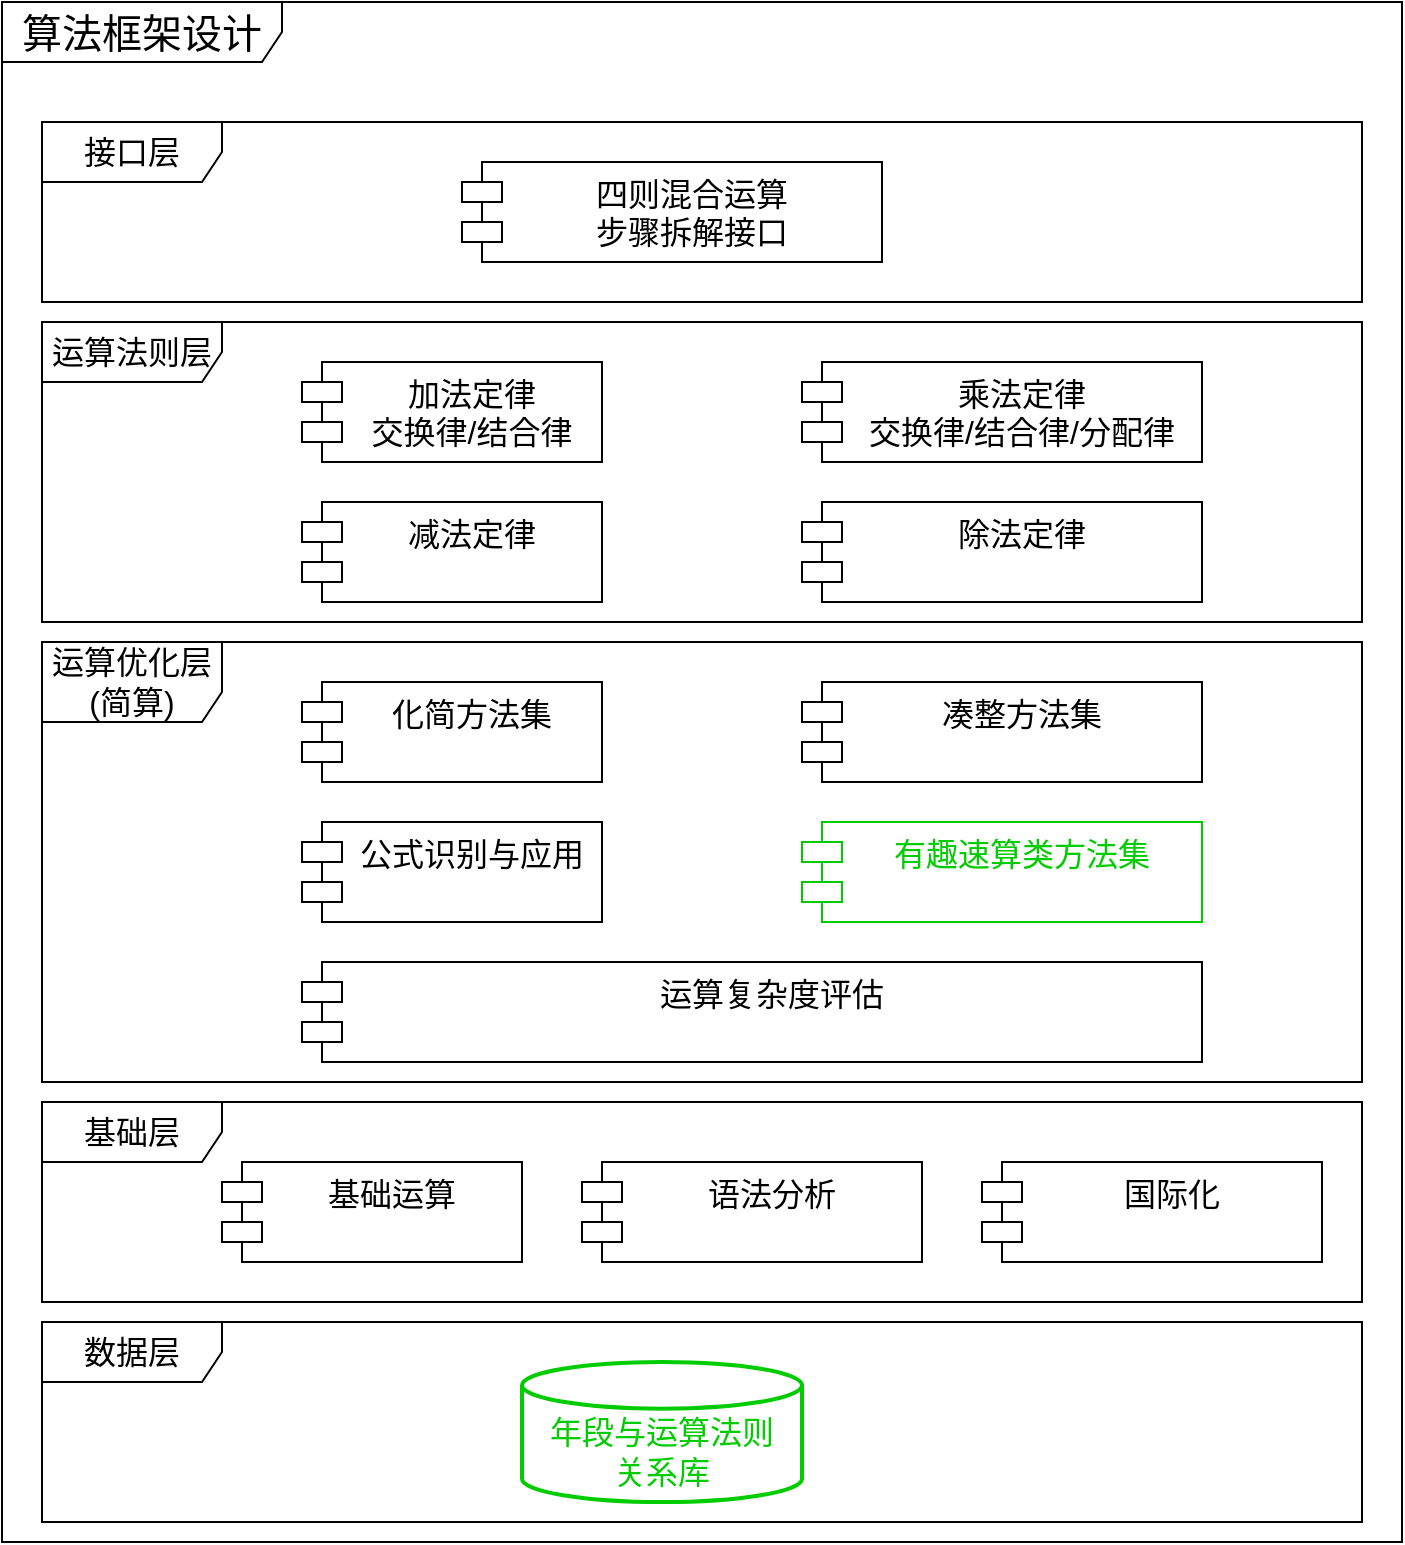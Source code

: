 <mxfile version="20.4.1" type="github" pages="7">
  <diagram id="C5RBs43oDa-KdzZeNtuy" name="四则混合运算步骤拆解 算法设计组件图">
    <mxGraphModel dx="1422" dy="796" grid="1" gridSize="10" guides="1" tooltips="1" connect="1" arrows="1" fold="1" page="1" pageScale="1" pageWidth="827" pageHeight="1169" math="0" shadow="0">
      <root>
        <mxCell id="WIyWlLk6GJQsqaUBKTNV-0" />
        <mxCell id="WIyWlLk6GJQsqaUBKTNV-1" parent="WIyWlLk6GJQsqaUBKTNV-0" />
        <mxCell id="poluuzrTC1XeerWbl3R7-0" value="算法框架设计" style="shape=umlFrame;whiteSpace=wrap;html=1;rounded=0;shadow=0;glass=0;sketch=0;fontSize=20;fontColor=#000000;strokeColor=default;strokeWidth=1;fillColor=default;width=140;height=30;" parent="WIyWlLk6GJQsqaUBKTNV-1" vertex="1">
          <mxGeometry x="40" y="40" width="700" height="770" as="geometry" />
        </mxCell>
        <mxCell id="ty5BbGDenOrGcdCGsOg5-0" value="接口层" style="shape=umlFrame;whiteSpace=wrap;html=1;fontSize=16;width=90;height=30;" parent="WIyWlLk6GJQsqaUBKTNV-1" vertex="1">
          <mxGeometry x="60" y="100" width="660" height="90" as="geometry" />
        </mxCell>
        <mxCell id="ty5BbGDenOrGcdCGsOg5-1" value="运算法则层" style="shape=umlFrame;whiteSpace=wrap;html=1;width=90;height=30;fontSize=16;" parent="WIyWlLk6GJQsqaUBKTNV-1" vertex="1">
          <mxGeometry x="60" y="200" width="660" height="150" as="geometry" />
        </mxCell>
        <mxCell id="ty5BbGDenOrGcdCGsOg5-2" value="运算优化层&lt;br&gt;(简算)" style="shape=umlFrame;whiteSpace=wrap;html=1;width=90;height=40;fontSize=16;" parent="WIyWlLk6GJQsqaUBKTNV-1" vertex="1">
          <mxGeometry x="60" y="360" width="660" height="220" as="geometry" />
        </mxCell>
        <mxCell id="ty5BbGDenOrGcdCGsOg5-3" value="基础层" style="shape=umlFrame;whiteSpace=wrap;html=1;width=90;height=30;fontSize=16;" parent="WIyWlLk6GJQsqaUBKTNV-1" vertex="1">
          <mxGeometry x="60" y="590" width="660" height="100" as="geometry" />
        </mxCell>
        <mxCell id="ty5BbGDenOrGcdCGsOg5-4" value="基础运算" style="shape=module;align=left;spacingLeft=20;align=center;verticalAlign=top;fontSize=16;" parent="WIyWlLk6GJQsqaUBKTNV-1" vertex="1">
          <mxGeometry x="150" y="620" width="150" height="50" as="geometry" />
        </mxCell>
        <mxCell id="ty5BbGDenOrGcdCGsOg5-5" value="语法分析" style="shape=module;align=left;spacingLeft=20;align=center;verticalAlign=top;fontSize=16;" parent="WIyWlLk6GJQsqaUBKTNV-1" vertex="1">
          <mxGeometry x="330" y="620" width="170" height="50" as="geometry" />
        </mxCell>
        <mxCell id="ty5BbGDenOrGcdCGsOg5-6" value="化简方法集" style="shape=module;align=left;spacingLeft=20;align=center;verticalAlign=top;fontSize=16;" parent="WIyWlLk6GJQsqaUBKTNV-1" vertex="1">
          <mxGeometry x="190" y="380" width="150" height="50" as="geometry" />
        </mxCell>
        <mxCell id="ty5BbGDenOrGcdCGsOg5-7" value="凑整方法集" style="shape=module;align=left;spacingLeft=20;align=center;verticalAlign=top;fontSize=16;" parent="WIyWlLk6GJQsqaUBKTNV-1" vertex="1">
          <mxGeometry x="440" y="380" width="200" height="50" as="geometry" />
        </mxCell>
        <mxCell id="ty5BbGDenOrGcdCGsOg5-8" value="加法定律&#xa;交换律/结合律" style="shape=module;align=left;spacingLeft=20;align=center;verticalAlign=top;fontSize=16;" parent="WIyWlLk6GJQsqaUBKTNV-1" vertex="1">
          <mxGeometry x="190" y="220" width="150" height="50" as="geometry" />
        </mxCell>
        <mxCell id="ty5BbGDenOrGcdCGsOg5-9" value="乘法定律&#xa;交换律/结合律/分配律" style="shape=module;align=left;spacingLeft=20;align=center;verticalAlign=top;fontSize=16;" parent="WIyWlLk6GJQsqaUBKTNV-1" vertex="1">
          <mxGeometry x="440" y="220" width="200" height="50" as="geometry" />
        </mxCell>
        <mxCell id="ty5BbGDenOrGcdCGsOg5-10" value="四则混合运算&#xa;步骤拆解接口" style="shape=module;align=left;spacingLeft=20;align=center;verticalAlign=top;fontSize=16;" parent="WIyWlLk6GJQsqaUBKTNV-1" vertex="1">
          <mxGeometry x="270" y="120" width="210" height="50" as="geometry" />
        </mxCell>
        <mxCell id="ty5BbGDenOrGcdCGsOg5-13" value="公式识别与应用" style="shape=module;align=left;spacingLeft=20;align=center;verticalAlign=top;fontSize=16;" parent="WIyWlLk6GJQsqaUBKTNV-1" vertex="1">
          <mxGeometry x="190" y="450" width="150" height="50" as="geometry" />
        </mxCell>
        <mxCell id="ty5BbGDenOrGcdCGsOg5-14" value="减法定律" style="shape=module;align=left;spacingLeft=20;align=center;verticalAlign=top;fontSize=16;" parent="WIyWlLk6GJQsqaUBKTNV-1" vertex="1">
          <mxGeometry x="190" y="290" width="150" height="50" as="geometry" />
        </mxCell>
        <mxCell id="ty5BbGDenOrGcdCGsOg5-15" value="除法定律" style="shape=module;align=left;spacingLeft=20;align=center;verticalAlign=top;fontSize=16;" parent="WIyWlLk6GJQsqaUBKTNV-1" vertex="1">
          <mxGeometry x="440" y="290" width="200" height="50" as="geometry" />
        </mxCell>
        <mxCell id="ty5BbGDenOrGcdCGsOg5-16" value="运算复杂度评估" style="shape=module;align=left;spacingLeft=20;align=center;verticalAlign=top;fontSize=16;" parent="WIyWlLk6GJQsqaUBKTNV-1" vertex="1">
          <mxGeometry x="190" y="520" width="450" height="50" as="geometry" />
        </mxCell>
        <mxCell id="tjZRN-iAtyA-G1_4J_O7-27" value="国际化" style="shape=module;align=left;spacingLeft=20;align=center;verticalAlign=top;fontSize=16;" parent="WIyWlLk6GJQsqaUBKTNV-1" vertex="1">
          <mxGeometry x="530" y="620" width="170" height="50" as="geometry" />
        </mxCell>
        <mxCell id="SJcw0U82XYOF6CfsKmgo-0" value="有趣速算类方法集" style="shape=module;align=left;spacingLeft=20;align=center;verticalAlign=top;fontSize=16;fontColor=#00CC00;strokeColor=#00CC00;" parent="WIyWlLk6GJQsqaUBKTNV-1" vertex="1">
          <mxGeometry x="440" y="450" width="200" height="50" as="geometry" />
        </mxCell>
        <mxCell id="cmZN5DIPrFzRQsNExhsa-0" value="数据层" style="shape=umlFrame;whiteSpace=wrap;html=1;width=90;height=30;fontSize=16;" parent="WIyWlLk6GJQsqaUBKTNV-1" vertex="1">
          <mxGeometry x="60" y="700" width="660" height="100" as="geometry" />
        </mxCell>
        <mxCell id="cmZN5DIPrFzRQsNExhsa-1" value="&lt;font&gt;年段与运算法则&lt;br&gt;关系库&lt;/font&gt;" style="strokeWidth=2;html=1;shape=mxgraph.flowchart.database;whiteSpace=wrap;rounded=0;shadow=0;glass=0;sketch=0;fontSize=16;fontColor=#00CC00;fillColor=default;spacingBottom=-20;strokeColor=#00CC00;" parent="WIyWlLk6GJQsqaUBKTNV-1" vertex="1">
          <mxGeometry x="300" y="720" width="140" height="70" as="geometry" />
        </mxCell>
      </root>
    </mxGraphModel>
  </diagram>
  <diagram id="dTd2McHZb6Z-xsW7pLgo" name="四则混合运算步骤拆解 核心类图">
    <mxGraphModel dx="1422" dy="796" grid="1" gridSize="10" guides="1" tooltips="1" connect="1" arrows="1" fold="1" page="1" pageScale="1" pageWidth="827" pageHeight="1169" math="0" shadow="0">
      <root>
        <mxCell id="x_ljvtDPr1ENd0e378VW-0" />
        <mxCell id="x_ljvtDPr1ENd0e378VW-1" parent="x_ljvtDPr1ENd0e378VW-0" />
        <mxCell id="J2F_D_KGfJHttzcafrvR-0" value="核心类图" style="shape=umlFrame;whiteSpace=wrap;html=1;rounded=0;shadow=0;glass=0;sketch=0;fontSize=20;fontColor=#000000;strokeColor=default;strokeWidth=1;fillColor=default;width=110;height=30;" parent="x_ljvtDPr1ENd0e378VW-1" vertex="1">
          <mxGeometry x="40" y="40" width="1050" height="910" as="geometry" />
        </mxCell>
        <mxCell id="J2F_D_KGfJHttzcafrvR-1" value="Expression" style="swimlane;fontStyle=1;align=center;verticalAlign=top;childLayout=stackLayout;horizontal=1;startSize=26;horizontalStack=0;resizeParent=1;resizeParentMax=0;resizeLast=0;collapsible=1;marginBottom=0;fontSize=12;fontColor=#000000;strokeColor=#000000;strokeWidth=1;fillColor=default;" parent="x_ljvtDPr1ENd0e378VW-1" vertex="1">
          <mxGeometry x="140" y="90" width="340" height="86" as="geometry" />
        </mxCell>
        <mxCell id="J2F_D_KGfJHttzcafrvR-2" value="" style="line;strokeWidth=1;fillColor=none;align=left;verticalAlign=middle;spacingTop=-1;spacingLeft=3;spacingRight=3;rotatable=0;labelPosition=right;points=[];portConstraint=eastwest;fontSize=12;fontColor=#000000;" parent="J2F_D_KGfJHttzcafrvR-1" vertex="1">
          <mxGeometry y="26" width="340" height="8" as="geometry" />
        </mxCell>
        <mxCell id="J2F_D_KGfJHttzcafrvR-3" value="+ CalcStepByStep(): List&lt;Step&gt; steps" style="text;strokeColor=none;fillColor=none;align=left;verticalAlign=top;spacingLeft=4;spacingRight=4;overflow=hidden;rotatable=0;points=[[0,0.5],[1,0.5]];portConstraint=eastwest;fontSize=12;fontColor=#000000;" parent="J2F_D_KGfJHttzcafrvR-1" vertex="1">
          <mxGeometry y="34" width="340" height="26" as="geometry" />
        </mxCell>
        <mxCell id="J2F_D_KGfJHttzcafrvR-4" value="+ CalcStepByStep(List&lt;IAlgorithms&gt; algorithms): List&lt;Step&gt;" style="text;strokeColor=none;fillColor=none;align=left;verticalAlign=top;spacingLeft=4;spacingRight=4;overflow=hidden;rotatable=0;points=[[0,0.5],[1,0.5]];portConstraint=eastwest;fontSize=12;fontColor=#000000;" parent="J2F_D_KGfJHttzcafrvR-1" vertex="1">
          <mxGeometry y="60" width="340" height="26" as="geometry" />
        </mxCell>
        <mxCell id="J2F_D_KGfJHttzcafrvR-5" value="Step" style="swimlane;fontStyle=1;childLayout=stackLayout;horizontal=1;startSize=26;fillColor=none;horizontalStack=0;resizeParent=1;resizeParentMax=0;resizeLast=0;collapsible=1;marginBottom=0;fontSize=12;fontColor=#000000;strokeColor=#000000;strokeWidth=1;" parent="x_ljvtDPr1ENd0e378VW-1" vertex="1">
          <mxGeometry x="550" y="137" width="270" height="78" as="geometry" />
        </mxCell>
        <mxCell id="J2F_D_KGfJHttzcafrvR-6" value="+ Expression: Expression&#xa;" style="text;strokeColor=none;fillColor=none;align=left;verticalAlign=top;spacingLeft=4;spacingRight=4;overflow=hidden;rotatable=0;points=[[0,0.5],[1,0.5]];portConstraint=eastwest;fontSize=12;fontColor=#000000;" parent="J2F_D_KGfJHttzcafrvR-5" vertex="1">
          <mxGeometry y="26" width="270" height="26" as="geometry" />
        </mxCell>
        <mxCell id="J2F_D_KGfJHttzcafrvR-7" value="+ Description: IStepDescription" style="text;strokeColor=none;fillColor=none;align=left;verticalAlign=top;spacingLeft=4;spacingRight=4;overflow=hidden;rotatable=0;points=[[0,0.5],[1,0.5]];portConstraint=eastwest;fontSize=12;fontColor=#000000;" parent="J2F_D_KGfJHttzcafrvR-5" vertex="1">
          <mxGeometry y="52" width="270" height="26" as="geometry" />
        </mxCell>
        <mxCell id="J2F_D_KGfJHttzcafrvR-8" value="" style="endArrow=open;endFill=1;endSize=12;html=1;rounded=0;fontSize=12;fontColor=#000000;strokeColor=#0000FF;entryX=0;entryY=0;entryDx=0;entryDy=0;exitX=1;exitY=0.5;exitDx=0;exitDy=0;" parent="x_ljvtDPr1ENd0e378VW-1" source="J2F_D_KGfJHttzcafrvR-7" target="J2F_D_KGfJHttzcafrvR-9" edge="1">
          <mxGeometry width="160" relative="1" as="geometry">
            <mxPoint x="850" y="160" as="sourcePoint" />
            <mxPoint x="1021" y="336" as="targetPoint" />
          </mxGeometry>
        </mxCell>
        <mxCell id="J2F_D_KGfJHttzcafrvR-9" value="&lt;p style=&quot;margin: 4px 0px 0px; text-align: center; font-size: 12px;&quot;&gt;&lt;span style=&quot;font-size: 12px;&quot;&gt;«interface»&lt;/span&gt;&lt;br style=&quot;font-size: 12px;&quot;&gt;&lt;b style=&quot;font-size: 12px;&quot;&gt;IStepDescription&lt;/b&gt;&lt;br style=&quot;font-size: 12px;&quot;&gt;&lt;/p&gt;&lt;hr style=&quot;font-size: 12px;&quot;&gt;&lt;p style=&quot;margin: 0px 0px 0px 4px; font-size: 12px;&quot;&gt;&lt;span style=&quot;font-size: 12px;&quot;&gt;+ ToString(string i18nLang): string&lt;/span&gt;&lt;br style=&quot;font-size: 12px;&quot;&gt;&lt;/p&gt;" style="verticalAlign=top;align=left;overflow=fill;fontSize=12;fontFamily=Helvetica;html=1;fontColor=#000000;strokeColor=default;strokeWidth=1;fillColor=default;rounded=0;shadow=0;sketch=0;glass=0;" parent="x_ljvtDPr1ENd0e378VW-1" vertex="1">
          <mxGeometry x="870" y="202" width="210" height="70" as="geometry" />
        </mxCell>
        <mxCell id="J2F_D_KGfJHttzcafrvR-10" value="&lt;p style=&quot;margin: 4px 0px 0px ; text-align: center ; font-size: 12px&quot;&gt;&lt;span style=&quot;font-size: 12px&quot;&gt;«interface»&lt;/span&gt;&lt;br style=&quot;font-size: 12px&quot;&gt;&lt;b style=&quot;font-size: 12px&quot;&gt;IAlgorithm&lt;/b&gt;&lt;br style=&quot;font-size: 12px&quot;&gt;&lt;/p&gt;&lt;hr style=&quot;font-size: 12px&quot;&gt;&lt;p style=&quot;margin: 0px 0px 0px 4px ; font-size: 12px&quot;&gt;&lt;span style=&quot;font-size: 12px&quot;&gt;+ Apply(Expression expr, out Expression result, out List&amp;lt;Step&amp;gt;): bool&lt;/span&gt;&lt;br style=&quot;font-size: 12px&quot;&gt;&lt;/p&gt;" style="verticalAlign=top;align=left;overflow=fill;fontSize=12;fontFamily=Helvetica;html=1;fontColor=#000000;strokeColor=default;strokeWidth=1;fillColor=default;rounded=0;shadow=0;sketch=0;glass=0;" parent="x_ljvtDPr1ENd0e378VW-1" vertex="1">
          <mxGeometry x="550" y="390" width="380" height="70" as="geometry" />
        </mxCell>
        <mxCell id="J2F_D_KGfJHttzcafrvR-11" value="AlgorithmsManager" style="swimlane;fontStyle=1;align=center;verticalAlign=top;childLayout=stackLayout;horizontal=1;startSize=26;horizontalStack=0;resizeParent=1;resizeParentMax=0;resizeLast=0;collapsible=1;marginBottom=0;fontSize=12;fontColor=#000000;strokeColor=#000000;strokeWidth=1;fillColor=default;" parent="x_ljvtDPr1ENd0e378VW-1" vertex="1">
          <mxGeometry x="140" y="350" width="340" height="60" as="geometry" />
        </mxCell>
        <mxCell id="J2F_D_KGfJHttzcafrvR-12" value="" style="line;strokeWidth=1;fillColor=none;align=left;verticalAlign=middle;spacingTop=-1;spacingLeft=3;spacingRight=3;rotatable=0;labelPosition=right;points=[];portConstraint=eastwest;fontSize=12;fontColor=#000000;" parent="J2F_D_KGfJHttzcafrvR-11" vertex="1">
          <mxGeometry y="26" width="340" height="8" as="geometry" />
        </mxCell>
        <mxCell id="J2F_D_KGfJHttzcafrvR-13" value="+ GetAlgorithm&lt;T: IAlgorithm&gt;(): IAlgorithm" style="text;strokeColor=none;fillColor=none;align=left;verticalAlign=top;spacingLeft=4;spacingRight=4;overflow=hidden;rotatable=0;points=[[0,0.5],[1,0.5]];portConstraint=eastwest;fontSize=12;fontColor=#000000;" parent="J2F_D_KGfJHttzcafrvR-11" vertex="1">
          <mxGeometry y="34" width="340" height="26" as="geometry" />
        </mxCell>
        <mxCell id="J2F_D_KGfJHttzcafrvR-14" value="" style="endArrow=open;endFill=1;endSize=12;html=1;rounded=0;fontSize=12;fontColor=#000000;strokeColor=#0000FF;exitX=1;exitY=0.5;exitDx=0;exitDy=0;entryX=0;entryY=0;entryDx=0;entryDy=0;" parent="x_ljvtDPr1ENd0e378VW-1" source="J2F_D_KGfJHttzcafrvR-3" target="J2F_D_KGfJHttzcafrvR-5" edge="1">
          <mxGeometry width="160" relative="1" as="geometry">
            <mxPoint x="510" y="200" as="sourcePoint" />
            <mxPoint x="670" y="200" as="targetPoint" />
          </mxGeometry>
        </mxCell>
        <mxCell id="J2F_D_KGfJHttzcafrvR-15" value="" style="endArrow=open;endFill=1;endSize=12;html=1;rounded=0;fontSize=12;fontColor=#000000;strokeColor=#0000FF;entryX=0;entryY=0;entryDx=0;entryDy=0;" parent="x_ljvtDPr1ENd0e378VW-1" target="J2F_D_KGfJHttzcafrvR-10" edge="1">
          <mxGeometry width="160" relative="1" as="geometry">
            <mxPoint x="480" y="390" as="sourcePoint" />
            <mxPoint x="640" y="390" as="targetPoint" />
          </mxGeometry>
        </mxCell>
        <mxCell id="J2F_D_KGfJHttzcafrvR-16" value="加法定律" style="swimlane;fontStyle=1;align=center;verticalAlign=top;childLayout=stackLayout;horizontal=1;startSize=26;horizontalStack=0;resizeParent=1;resizeParentMax=0;resizeLast=0;collapsible=1;marginBottom=0;rounded=0;shadow=0;glass=0;sketch=0;fontSize=12;fontColor=#000000;strokeColor=default;strokeWidth=1;fillColor=default;" parent="x_ljvtDPr1ENd0e378VW-1" vertex="1">
          <mxGeometry x="524" y="550" width="100" height="34" as="geometry" />
        </mxCell>
        <mxCell id="J2F_D_KGfJHttzcafrvR-17" value="" style="line;strokeWidth=1;fillColor=none;align=left;verticalAlign=middle;spacingTop=-1;spacingLeft=3;spacingRight=3;rotatable=0;labelPosition=right;points=[];portConstraint=eastwest;rounded=0;shadow=0;glass=0;sketch=0;fontSize=12;fontColor=#000000;" parent="J2F_D_KGfJHttzcafrvR-16" vertex="1">
          <mxGeometry y="26" width="100" height="8" as="geometry" />
        </mxCell>
        <mxCell id="J2F_D_KGfJHttzcafrvR-18" value="减法定律" style="swimlane;fontStyle=1;align=center;verticalAlign=top;childLayout=stackLayout;horizontal=1;startSize=26;horizontalStack=0;resizeParent=1;resizeParentMax=0;resizeLast=0;collapsible=1;marginBottom=0;rounded=0;shadow=0;glass=0;sketch=0;fontSize=12;fontColor=#000000;strokeColor=default;strokeWidth=1;fillColor=default;" parent="x_ljvtDPr1ENd0e378VW-1" vertex="1">
          <mxGeometry x="634" y="550" width="100" height="34" as="geometry" />
        </mxCell>
        <mxCell id="J2F_D_KGfJHttzcafrvR-19" value="" style="line;strokeWidth=1;fillColor=none;align=left;verticalAlign=middle;spacingTop=-1;spacingLeft=3;spacingRight=3;rotatable=0;labelPosition=right;points=[];portConstraint=eastwest;rounded=0;shadow=0;glass=0;sketch=0;fontSize=12;fontColor=#000000;" parent="J2F_D_KGfJHttzcafrvR-18" vertex="1">
          <mxGeometry y="26" width="100" height="8" as="geometry" />
        </mxCell>
        <mxCell id="J2F_D_KGfJHttzcafrvR-20" value="乘法定律" style="swimlane;fontStyle=1;align=center;verticalAlign=top;childLayout=stackLayout;horizontal=1;startSize=26;horizontalStack=0;resizeParent=1;resizeParentMax=0;resizeLast=0;collapsible=1;marginBottom=0;rounded=0;shadow=0;glass=0;sketch=0;fontSize=12;fontColor=#000000;strokeColor=default;strokeWidth=1;fillColor=default;" parent="x_ljvtDPr1ENd0e378VW-1" vertex="1">
          <mxGeometry x="744" y="550" width="100" height="34" as="geometry" />
        </mxCell>
        <mxCell id="J2F_D_KGfJHttzcafrvR-21" value="" style="line;strokeWidth=1;fillColor=none;align=left;verticalAlign=middle;spacingTop=-1;spacingLeft=3;spacingRight=3;rotatable=0;labelPosition=right;points=[];portConstraint=eastwest;rounded=0;shadow=0;glass=0;sketch=0;fontSize=12;fontColor=#000000;" parent="J2F_D_KGfJHttzcafrvR-20" vertex="1">
          <mxGeometry y="26" width="100" height="8" as="geometry" />
        </mxCell>
        <mxCell id="J2F_D_KGfJHttzcafrvR-22" value="除法定律" style="swimlane;fontStyle=1;align=center;verticalAlign=top;childLayout=stackLayout;horizontal=1;startSize=26;horizontalStack=0;resizeParent=1;resizeParentMax=0;resizeLast=0;collapsible=1;marginBottom=0;rounded=0;shadow=0;glass=0;sketch=0;fontSize=12;fontColor=#000000;strokeColor=default;strokeWidth=1;fillColor=default;" parent="x_ljvtDPr1ENd0e378VW-1" vertex="1">
          <mxGeometry x="854" y="550" width="100" height="34" as="geometry" />
        </mxCell>
        <mxCell id="J2F_D_KGfJHttzcafrvR-23" value="" style="line;strokeWidth=1;fillColor=none;align=left;verticalAlign=middle;spacingTop=-1;spacingLeft=3;spacingRight=3;rotatable=0;labelPosition=right;points=[];portConstraint=eastwest;rounded=0;shadow=0;glass=0;sketch=0;fontSize=12;fontColor=#000000;" parent="J2F_D_KGfJHttzcafrvR-22" vertex="1">
          <mxGeometry y="26" width="100" height="8" as="geometry" />
        </mxCell>
        <mxCell id="J2F_D_KGfJHttzcafrvR-24" value="" style="endArrow=block;endSize=16;endFill=0;html=1;rounded=0;fontSize=12;fontColor=#000000;strokeColor=#0000FF;entryX=0.5;entryY=1;entryDx=0;entryDy=0;exitX=0.5;exitY=0;exitDx=0;exitDy=0;dashed=1;edgeStyle=orthogonalEdgeStyle;" parent="x_ljvtDPr1ENd0e378VW-1" source="J2F_D_KGfJHttzcafrvR-16" target="J2F_D_KGfJHttzcafrvR-10" edge="1">
          <mxGeometry width="160" relative="1" as="geometry">
            <mxPoint x="300" y="600" as="sourcePoint" />
            <mxPoint x="460" y="600" as="targetPoint" />
          </mxGeometry>
        </mxCell>
        <mxCell id="J2F_D_KGfJHttzcafrvR-25" value="" style="endArrow=block;endSize=16;endFill=0;html=1;rounded=0;fontSize=12;fontColor=#000000;strokeColor=#0000FF;dashed=1;edgeStyle=orthogonalEdgeStyle;exitX=0.5;exitY=0;exitDx=0;exitDy=0;" parent="x_ljvtDPr1ENd0e378VW-1" source="J2F_D_KGfJHttzcafrvR-18" edge="1">
          <mxGeometry width="160" relative="1" as="geometry">
            <mxPoint x="740" y="670" as="sourcePoint" />
            <mxPoint x="740" y="460" as="targetPoint" />
          </mxGeometry>
        </mxCell>
        <mxCell id="J2F_D_KGfJHttzcafrvR-26" value="" style="endArrow=block;endSize=16;endFill=0;html=1;rounded=0;fontSize=12;fontColor=#000000;strokeColor=#0000FF;exitX=0.5;exitY=0;exitDx=0;exitDy=0;dashed=1;edgeStyle=orthogonalEdgeStyle;" parent="x_ljvtDPr1ENd0e378VW-1" source="J2F_D_KGfJHttzcafrvR-22" target="J2F_D_KGfJHttzcafrvR-10" edge="1">
          <mxGeometry width="160" relative="1" as="geometry">
            <mxPoint x="610" y="580" as="sourcePoint" />
            <mxPoint x="770" y="490" as="targetPoint" />
          </mxGeometry>
        </mxCell>
        <mxCell id="J2F_D_KGfJHttzcafrvR-27" value="" style="endArrow=block;endSize=16;endFill=0;html=1;rounded=0;fontSize=12;fontColor=#000000;strokeColor=#0000FF;exitX=0.5;exitY=0;exitDx=0;exitDy=0;dashed=1;edgeStyle=orthogonalEdgeStyle;" parent="x_ljvtDPr1ENd0e378VW-1" source="J2F_D_KGfJHttzcafrvR-20" target="J2F_D_KGfJHttzcafrvR-10" edge="1">
          <mxGeometry width="160" relative="1" as="geometry">
            <mxPoint x="920" y="560" as="sourcePoint" />
            <mxPoint x="750" y="470" as="targetPoint" />
          </mxGeometry>
        </mxCell>
        <mxCell id="J2F_D_KGfJHttzcafrvR-28" value="Use" style="endArrow=open;endSize=12;dashed=1;html=1;rounded=0;fontSize=12;fontColor=#000000;strokeColor=#0000FF;" parent="x_ljvtDPr1ENd0e378VW-1" source="J2F_D_KGfJHttzcafrvR-1" target="J2F_D_KGfJHttzcafrvR-11" edge="1">
          <mxGeometry width="160" relative="1" as="geometry">
            <mxPoint x="380" y="260" as="sourcePoint" />
            <mxPoint x="540" y="260" as="targetPoint" />
          </mxGeometry>
        </mxCell>
        <mxCell id="J2F_D_KGfJHttzcafrvR-29" value="凑整方法集" style="swimlane;fontStyle=1;align=center;verticalAlign=top;childLayout=stackLayout;horizontal=1;startSize=26;horizontalStack=0;resizeParent=1;resizeParentMax=0;resizeLast=0;collapsible=1;marginBottom=0;rounded=0;shadow=0;glass=0;sketch=0;fontSize=12;fontColor=#000000;strokeColor=default;strokeWidth=1;fillColor=default;" parent="x_ljvtDPr1ENd0e378VW-1" vertex="1">
          <mxGeometry x="140" y="650" width="250" height="60" as="geometry" />
        </mxCell>
        <mxCell id="J2F_D_KGfJHttzcafrvR-30" value="" style="line;strokeWidth=1;fillColor=none;align=left;verticalAlign=middle;spacingTop=-1;spacingLeft=3;spacingRight=3;rotatable=0;labelPosition=right;points=[];portConstraint=eastwest;rounded=0;shadow=0;glass=0;sketch=0;fontSize=12;fontColor=#000000;" parent="J2F_D_KGfJHttzcafrvR-29" vertex="1">
          <mxGeometry y="26" width="250" height="8" as="geometry" />
        </mxCell>
        <mxCell id="J2F_D_KGfJHttzcafrvR-31" value="+ Apply(float[] numbers, out var result): bool" style="text;strokeColor=none;fillColor=none;align=left;verticalAlign=top;spacingLeft=4;spacingRight=4;overflow=hidden;rotatable=0;points=[[0,0.5],[1,0.5]];portConstraint=eastwest;rounded=0;shadow=0;glass=0;sketch=0;fontSize=12;fontColor=#000000;" parent="J2F_D_KGfJHttzcafrvR-29" vertex="1">
          <mxGeometry y="34" width="250" height="26" as="geometry" />
        </mxCell>
        <mxCell id="J2F_D_KGfJHttzcafrvR-32" value="化简方法集" style="swimlane;fontStyle=1;align=center;verticalAlign=top;childLayout=stackLayout;horizontal=1;startSize=26;horizontalStack=0;resizeParent=1;resizeParentMax=0;resizeLast=0;collapsible=1;marginBottom=0;rounded=0;shadow=0;glass=0;sketch=0;fontSize=12;fontColor=#000000;strokeColor=default;strokeWidth=1;fillColor=default;" parent="x_ljvtDPr1ENd0e378VW-1" vertex="1">
          <mxGeometry x="400" y="650" width="250" height="60" as="geometry" />
        </mxCell>
        <mxCell id="J2F_D_KGfJHttzcafrvR-33" value="" style="line;strokeWidth=1;fillColor=none;align=left;verticalAlign=middle;spacingTop=-1;spacingLeft=3;spacingRight=3;rotatable=0;labelPosition=right;points=[];portConstraint=eastwest;rounded=0;shadow=0;glass=0;sketch=0;fontSize=12;fontColor=#000000;" parent="J2F_D_KGfJHttzcafrvR-32" vertex="1">
          <mxGeometry y="26" width="250" height="8" as="geometry" />
        </mxCell>
        <mxCell id="J2F_D_KGfJHttzcafrvR-34" value="+ Apply(float[] numbers, out var result): bool" style="text;strokeColor=none;fillColor=none;align=left;verticalAlign=top;spacingLeft=4;spacingRight=4;overflow=hidden;rotatable=0;points=[[0,0.5],[1,0.5]];portConstraint=eastwest;rounded=0;shadow=0;glass=0;sketch=0;fontSize=12;fontColor=#000000;" parent="J2F_D_KGfJHttzcafrvR-32" vertex="1">
          <mxGeometry y="34" width="250" height="26" as="geometry" />
        </mxCell>
        <mxCell id="J2F_D_KGfJHttzcafrvR-35" value="AngouriMath" style="shape=module;align=left;spacingLeft=20;align=center;verticalAlign=top;rounded=0;shadow=0;glass=0;sketch=0;fontSize=20;strokeColor=#36393d;strokeWidth=1;fillColor=#eeeeee;horizontal=1;" parent="x_ljvtDPr1ENd0e378VW-1" vertex="1">
          <mxGeometry x="140" y="840" width="940" height="100" as="geometry" />
        </mxCell>
        <mxCell id="J2F_D_KGfJHttzcafrvR-36" value="分式运算" style="swimlane;fontStyle=1;align=center;verticalAlign=top;childLayout=stackLayout;horizontal=1;startSize=26;horizontalStack=0;resizeParent=1;resizeParentMax=0;resizeLast=0;collapsible=1;marginBottom=0;rounded=0;shadow=0;glass=0;sketch=0;fontSize=12;fontColor=#000000;strokeColor=default;strokeWidth=1;fillColor=default;" parent="x_ljvtDPr1ENd0e378VW-1" vertex="1">
          <mxGeometry x="140" y="770" width="200" height="60" as="geometry" />
        </mxCell>
        <mxCell id="J2F_D_KGfJHttzcafrvR-37" value="" style="line;strokeWidth=1;fillColor=none;align=left;verticalAlign=middle;spacingTop=-1;spacingLeft=3;spacingRight=3;rotatable=0;labelPosition=right;points=[];portConstraint=eastwest;rounded=0;shadow=0;glass=0;sketch=0;fontSize=12;fontColor=#000000;" parent="J2F_D_KGfJHttzcafrvR-36" vertex="1">
          <mxGeometry y="26" width="200" height="8" as="geometry" />
        </mxCell>
        <mxCell id="J2F_D_KGfJHttzcafrvR-38" value="+ Calc(vars parameters): vars" style="text;strokeColor=none;fillColor=none;align=left;verticalAlign=top;spacingLeft=4;spacingRight=4;overflow=hidden;rotatable=0;points=[[0,0.5],[1,0.5]];portConstraint=eastwest;rounded=0;shadow=0;glass=0;sketch=0;fontSize=12;fontColor=#000000;" parent="J2F_D_KGfJHttzcafrvR-36" vertex="1">
          <mxGeometry y="34" width="200" height="26" as="geometry" />
        </mxCell>
        <mxCell id="J2F_D_KGfJHttzcafrvR-39" value="次方/根运算" style="swimlane;fontStyle=1;align=center;verticalAlign=top;childLayout=stackLayout;horizontal=1;startSize=26;horizontalStack=0;resizeParent=1;resizeParentMax=0;resizeLast=0;collapsible=1;marginBottom=0;rounded=0;shadow=0;glass=0;sketch=0;fontSize=12;fontColor=#000000;strokeColor=default;strokeWidth=1;fillColor=default;" parent="x_ljvtDPr1ENd0e378VW-1" vertex="1">
          <mxGeometry x="431.75" y="770" width="200" height="60" as="geometry" />
        </mxCell>
        <mxCell id="J2F_D_KGfJHttzcafrvR-40" value="" style="line;strokeWidth=1;fillColor=none;align=left;verticalAlign=middle;spacingTop=-1;spacingLeft=3;spacingRight=3;rotatable=0;labelPosition=right;points=[];portConstraint=eastwest;rounded=0;shadow=0;glass=0;sketch=0;fontSize=12;fontColor=#000000;" parent="J2F_D_KGfJHttzcafrvR-39" vertex="1">
          <mxGeometry y="26" width="200" height="8" as="geometry" />
        </mxCell>
        <mxCell id="J2F_D_KGfJHttzcafrvR-41" value="+ Calc(vars parameters): vars" style="text;strokeColor=none;fillColor=none;align=left;verticalAlign=top;spacingLeft=4;spacingRight=4;overflow=hidden;rotatable=0;points=[[0,0.5],[1,0.5]];portConstraint=eastwest;rounded=0;shadow=0;glass=0;sketch=0;fontSize=12;fontColor=#000000;" parent="J2F_D_KGfJHttzcafrvR-39" vertex="1">
          <mxGeometry y="34" width="200" height="26" as="geometry" />
        </mxCell>
        <mxCell id="J2F_D_KGfJHttzcafrvR-42" value="指数运算" style="swimlane;fontStyle=1;align=center;verticalAlign=top;childLayout=stackLayout;horizontal=1;startSize=26;horizontalStack=0;resizeParent=1;resizeParentMax=0;resizeLast=0;collapsible=1;marginBottom=0;rounded=0;shadow=0;glass=0;sketch=0;fontSize=12;fontColor=#000000;strokeColor=default;strokeWidth=1;fillColor=default;" parent="x_ljvtDPr1ENd0e378VW-1" vertex="1">
          <mxGeometry x="694" y="770" width="200" height="60" as="geometry" />
        </mxCell>
        <mxCell id="J2F_D_KGfJHttzcafrvR-43" value="" style="line;strokeWidth=1;fillColor=none;align=left;verticalAlign=middle;spacingTop=-1;spacingLeft=3;spacingRight=3;rotatable=0;labelPosition=right;points=[];portConstraint=eastwest;rounded=0;shadow=0;glass=0;sketch=0;fontSize=12;fontColor=#000000;" parent="J2F_D_KGfJHttzcafrvR-42" vertex="1">
          <mxGeometry y="26" width="200" height="8" as="geometry" />
        </mxCell>
        <mxCell id="J2F_D_KGfJHttzcafrvR-44" value="+ Calc(vars parameters): vars" style="text;strokeColor=none;fillColor=none;align=left;verticalAlign=top;spacingLeft=4;spacingRight=4;overflow=hidden;rotatable=0;points=[[0,0.5],[1,0.5]];portConstraint=eastwest;rounded=0;shadow=0;glass=0;sketch=0;fontSize=12;fontColor=#000000;" parent="J2F_D_KGfJHttzcafrvR-42" vertex="1">
          <mxGeometry y="34" width="200" height="26" as="geometry" />
        </mxCell>
        <mxCell id="J2F_D_KGfJHttzcafrvR-45" value="公式应用" style="swimlane;fontStyle=1;align=center;verticalAlign=top;childLayout=stackLayout;horizontal=1;startSize=26;horizontalStack=0;resizeParent=1;resizeParentMax=0;resizeLast=0;collapsible=1;marginBottom=0;rounded=0;shadow=0;glass=0;sketch=0;fontSize=12;fontColor=#000000;strokeColor=default;strokeWidth=1;fillColor=default;" parent="x_ljvtDPr1ENd0e378VW-1" vertex="1">
          <mxGeometry x="660" y="650" width="250" height="60" as="geometry" />
        </mxCell>
        <mxCell id="J2F_D_KGfJHttzcafrvR-46" value="" style="line;strokeWidth=1;fillColor=none;align=left;verticalAlign=middle;spacingTop=-1;spacingLeft=3;spacingRight=3;rotatable=0;labelPosition=right;points=[];portConstraint=eastwest;rounded=0;shadow=0;glass=0;sketch=0;fontSize=12;fontColor=#000000;" parent="J2F_D_KGfJHttzcafrvR-45" vertex="1">
          <mxGeometry y="26" width="250" height="8" as="geometry" />
        </mxCell>
        <mxCell id="J2F_D_KGfJHttzcafrvR-47" value="+ Apply(float[] numbers, out var result): bool" style="text;strokeColor=none;fillColor=none;align=left;verticalAlign=top;spacingLeft=4;spacingRight=4;overflow=hidden;rotatable=0;points=[[0,0.5],[1,0.5]];portConstraint=eastwest;rounded=0;shadow=0;glass=0;sketch=0;fontSize=12;fontColor=#000000;" parent="J2F_D_KGfJHttzcafrvR-45" vertex="1">
          <mxGeometry y="34" width="250" height="26" as="geometry" />
        </mxCell>
        <mxCell id="J2F_D_KGfJHttzcafrvR-48" value="&lt;span style=&quot;font-size: 22px;&quot;&gt;接口层&lt;/span&gt;" style="text;html=1;strokeColor=none;fillColor=none;align=center;verticalAlign=middle;whiteSpace=wrap;rounded=0;shadow=0;glass=0;sketch=0;fontSize=22;fontColor=#FF0080;" parent="x_ljvtDPr1ENd0e378VW-1" vertex="1">
          <mxGeometry x="52.5" y="146" width="30" height="30" as="geometry" />
        </mxCell>
        <mxCell id="J2F_D_KGfJHttzcafrvR-49" value="&lt;span style=&quot;font-size: 22px&quot;&gt;运算法则层&lt;/span&gt;" style="text;html=1;strokeColor=none;fillColor=none;align=center;verticalAlign=middle;whiteSpace=wrap;rounded=0;shadow=0;glass=0;sketch=0;fontSize=22;fontColor=#00CCCC;horizontal=1;" parent="x_ljvtDPr1ENd0e378VW-1" vertex="1">
          <mxGeometry x="57.5" y="355" width="20" height="140" as="geometry" />
        </mxCell>
        <mxCell id="J2F_D_KGfJHttzcafrvR-50" value="&lt;span style=&quot;font-size: 22px&quot;&gt;运算优化层&lt;/span&gt;" style="text;html=1;strokeColor=none;fillColor=none;align=center;verticalAlign=middle;whiteSpace=wrap;rounded=0;shadow=0;glass=0;sketch=0;fontSize=22;fontColor=#00CC00;horizontal=1;" parent="x_ljvtDPr1ENd0e378VW-1" vertex="1">
          <mxGeometry x="47.5" y="590" width="40" height="170" as="geometry" />
        </mxCell>
        <mxCell id="J2F_D_KGfJHttzcafrvR-51" value="&lt;span style=&quot;font-size: 22px&quot;&gt;基础底层&lt;/span&gt;" style="text;html=1;strokeColor=none;fillColor=none;align=center;verticalAlign=middle;whiteSpace=wrap;rounded=0;shadow=0;glass=0;sketch=0;fontSize=22;fontColor=#0000CC;horizontal=1;" parent="x_ljvtDPr1ENd0e378VW-1" vertex="1">
          <mxGeometry x="48.75" y="770" width="37.5" height="140" as="geometry" />
        </mxCell>
        <mxCell id="J2F_D_KGfJHttzcafrvR-52" value="算式语法解析" style="swimlane;fontStyle=0;childLayout=stackLayout;horizontal=1;startSize=26;fillColor=none;horizontalStack=0;resizeParent=1;resizeParentMax=0;resizeLast=0;collapsible=1;marginBottom=0;rounded=0;shadow=0;glass=0;sketch=0;fontSize=16;fontColor=#000000;strokeColor=default;strokeWidth=1;" parent="x_ljvtDPr1ENd0e378VW-1" vertex="1">
          <mxGeometry x="520" y="880" width="160" height="52" as="geometry" />
        </mxCell>
        <mxCell id="J2F_D_KGfJHttzcafrvR-53" value="基础运算" style="swimlane;fontStyle=0;childLayout=stackLayout;horizontal=1;startSize=26;fillColor=none;horizontalStack=0;resizeParent=1;resizeParentMax=0;resizeLast=0;collapsible=1;marginBottom=0;rounded=0;shadow=0;glass=0;sketch=0;fontSize=16;fontColor=#000000;strokeColor=default;strokeWidth=1;" parent="x_ljvtDPr1ENd0e378VW-1" vertex="1">
          <mxGeometry x="290" y="880" width="160" height="52" as="geometry" />
        </mxCell>
        <mxCell id="J2F_D_KGfJHttzcafrvR-54" value="" style="verticalLabelPosition=bottom;verticalAlign=top;html=1;strokeWidth=2;shape=mxgraph.arrows2.arrow;dy=0.71;dx=26;notch=0;rounded=0;shadow=0;glass=0;sketch=0;fontSize=16;fontColor=#0000CC;fillColor=default;rotation=270;" parent="x_ljvtDPr1ENd0e378VW-1" vertex="1">
          <mxGeometry x="240" y="595" width="35" height="45" as="geometry" />
        </mxCell>
        <mxCell id="J2F_D_KGfJHttzcafrvR-55" value="" style="verticalLabelPosition=bottom;verticalAlign=top;html=1;strokeWidth=2;shape=mxgraph.arrows2.arrow;dy=0.71;dx=26;notch=0;rounded=0;shadow=0;glass=0;sketch=0;fontSize=16;fontColor=#0000CC;fillColor=default;rotation=270;" parent="x_ljvtDPr1ENd0e378VW-1" vertex="1">
          <mxGeometry x="776.5" y="595" width="35" height="45" as="geometry" />
        </mxCell>
        <mxCell id="J2F_D_KGfJHttzcafrvR-56" value="" style="verticalLabelPosition=bottom;verticalAlign=top;html=1;strokeWidth=2;shape=mxgraph.arrows2.arrow;dy=0.71;dx=26;notch=0;rounded=0;shadow=0;glass=0;sketch=0;fontSize=16;fontColor=#0000CC;fillColor=default;rotation=270;" parent="x_ljvtDPr1ENd0e378VW-1" vertex="1">
          <mxGeometry x="515" y="595" width="35" height="45" as="geometry" />
        </mxCell>
        <mxCell id="J2F_D_KGfJHttzcafrvR-57" value="" style="verticalLabelPosition=bottom;verticalAlign=top;html=1;strokeWidth=2;shape=mxgraph.arrows2.arrow;dy=0.71;dx=26;notch=0;rounded=0;shadow=0;glass=0;sketch=0;fontSize=16;fontColor=#0000CC;fillColor=default;rotation=270;" parent="x_ljvtDPr1ENd0e378VW-1" vertex="1">
          <mxGeometry x="239.25" y="715" width="35" height="45" as="geometry" />
        </mxCell>
        <mxCell id="J2F_D_KGfJHttzcafrvR-58" value="" style="verticalLabelPosition=bottom;verticalAlign=top;html=1;strokeWidth=2;shape=mxgraph.arrows2.arrow;dy=0.71;dx=26;notch=0;rounded=0;shadow=0;glass=0;sketch=0;fontSize=16;fontColor=#0000CC;fillColor=default;rotation=270;" parent="x_ljvtDPr1ENd0e378VW-1" vertex="1">
          <mxGeometry x="775.75" y="715" width="35" height="45" as="geometry" />
        </mxCell>
        <mxCell id="J2F_D_KGfJHttzcafrvR-59" value="" style="verticalLabelPosition=bottom;verticalAlign=top;html=1;strokeWidth=2;shape=mxgraph.arrows2.arrow;dy=0.71;dx=26;notch=0;rounded=0;shadow=0;glass=0;sketch=0;fontSize=16;fontColor=#0000CC;fillColor=default;rotation=270;" parent="x_ljvtDPr1ENd0e378VW-1" vertex="1">
          <mxGeometry x="514.25" y="715" width="35" height="45" as="geometry" />
        </mxCell>
        <mxCell id="J2F_D_KGfJHttzcafrvR-60" value="Latex格式转换" style="swimlane;fontStyle=0;childLayout=stackLayout;horizontal=1;startSize=26;fillColor=none;horizontalStack=0;resizeParent=1;resizeParentMax=0;resizeLast=0;collapsible=1;marginBottom=0;rounded=0;shadow=0;glass=0;sketch=0;fontSize=16;fontColor=#000000;strokeColor=default;strokeWidth=1;" parent="x_ljvtDPr1ENd0e378VW-1" vertex="1">
          <mxGeometry x="744" y="880" width="160" height="52" as="geometry" />
        </mxCell>
      </root>
    </mxGraphModel>
  </diagram>
  <diagram id="_IkjPrCSeGOHGhf27y2S" name="四则混合运算步骤拆解 算法基本流程设计">
    <mxGraphModel dx="1422" dy="796" grid="1" gridSize="10" guides="1" tooltips="1" connect="1" arrows="1" fold="1" page="1" pageScale="1" pageWidth="827" pageHeight="1169" math="0" shadow="0">
      <root>
        <mxCell id="MPlhkhTgIEaL_Tt8AZgD-0" />
        <mxCell id="MPlhkhTgIEaL_Tt8AZgD-1" parent="MPlhkhTgIEaL_Tt8AZgD-0" />
        <mxCell id="14nIwSXdcislznq_X5G9-2" value="&lt;span style=&quot;font-size: 20px;&quot;&gt;运算法则应用&lt;/span&gt;" style="shape=umlFrame;whiteSpace=wrap;html=1;fontSize=20;fontColor=#CC0066;strokeColor=#000000;strokeWidth=2;fillColor=default;width=140;height=40;fontStyle=1" parent="MPlhkhTgIEaL_Tt8AZgD-1" vertex="1">
          <mxGeometry x="1440" y="40" width="840" height="1040" as="geometry" />
        </mxCell>
        <mxCell id="9AbvWPywLmUA8nY9qhrw-29" value="&lt;div style=&quot;text-align: left&quot;&gt;&lt;span&gt;多项组合应用&lt;/span&gt;&lt;/div&gt;" style="shape=umlFrame;whiteSpace=wrap;html=1;dashed=1;fontSize=16;fontColor=#0000FF;fillColor=none;width=120;height=30;fontStyle=6;strokeColor=#0000FF;" parent="MPlhkhTgIEaL_Tt8AZgD-1" vertex="1">
          <mxGeometry x="1510" y="370" width="490" height="210" as="geometry" />
        </mxCell>
        <mxCell id="9AbvWPywLmUA8nY9qhrw-8" value="" style="edgeStyle=orthogonalEdgeStyle;rounded=0;orthogonalLoop=1;jettySize=auto;html=1;fontSize=20;fontColor=#FF0000;entryX=0;entryY=0.5;entryDx=0;entryDy=0;exitX=0;exitY=0.5;exitDx=0;exitDy=0;exitPerimeter=0;" parent="MPlhkhTgIEaL_Tt8AZgD-1" source="2R3fPkhKRO39lOEUgIPM-0" target="14nIwSXdcislznq_X5G9-6" edge="1">
          <mxGeometry relative="1" as="geometry">
            <Array as="points">
              <mxPoint x="1480" y="631" />
              <mxPoint x="1480" y="1026" />
            </Array>
          </mxGeometry>
        </mxCell>
        <mxCell id="MPlhkhTgIEaL_Tt8AZgD-10" value="算式运算步骤输出" style="shape=umlFrame;whiteSpace=wrap;html=1;fontSize=20;width=180;height=40;fontStyle=3;fontColor=#CC0066;strokeWidth=2;" parent="MPlhkhTgIEaL_Tt8AZgD-1" vertex="1">
          <mxGeometry x="40" y="40" width="1320" height="1040" as="geometry" />
        </mxCell>
        <mxCell id="MPlhkhTgIEaL_Tt8AZgD-74" value="&lt;span style=&quot;text-align: left&quot;&gt;循环遍历各子算式(loop)&lt;/span&gt;" style="shape=umlFrame;whiteSpace=wrap;html=1;dashed=1;fontSize=16;fontColor=#0000FF;fillColor=none;width=180;height=40;fontStyle=6;strokeColor=#0000FF;" parent="MPlhkhTgIEaL_Tt8AZgD-1" vertex="1">
          <mxGeometry x="900" y="340" width="390" height="360" as="geometry" />
        </mxCell>
        <mxCell id="MPlhkhTgIEaL_Tt8AZgD-18" style="edgeStyle=orthogonalEdgeStyle;rounded=0;orthogonalLoop=1;jettySize=auto;html=1;entryX=0.5;entryY=0;entryDx=0;entryDy=0;entryPerimeter=0;fontSize=16;" parent="MPlhkhTgIEaL_Tt8AZgD-1" source="MPlhkhTgIEaL_Tt8AZgD-2" target="MPlhkhTgIEaL_Tt8AZgD-4" edge="1">
          <mxGeometry relative="1" as="geometry" />
        </mxCell>
        <mxCell id="MPlhkhTgIEaL_Tt8AZgD-2" value="" style="strokeWidth=2;html=1;shape=mxgraph.flowchart.start_2;whiteSpace=wrap;fontSize=16;" parent="MPlhkhTgIEaL_Tt8AZgD-1" vertex="1">
          <mxGeometry x="377" y="60" width="26" height="26" as="geometry" />
        </mxCell>
        <mxCell id="MPlhkhTgIEaL_Tt8AZgD-3" value="" style="ellipse;html=1;shape=endState;fillColor=#000000;strokeColor=#ff0000;fontSize=16;" parent="MPlhkhTgIEaL_Tt8AZgD-1" vertex="1">
          <mxGeometry x="375.5" y="1040" width="30" height="30" as="geometry" />
        </mxCell>
        <mxCell id="MPlhkhTgIEaL_Tt8AZgD-19" style="edgeStyle=orthogonalEdgeStyle;rounded=0;orthogonalLoop=1;jettySize=auto;html=1;entryX=0.5;entryY=0;entryDx=0;entryDy=0;fontSize=20;" parent="MPlhkhTgIEaL_Tt8AZgD-1" source="MPlhkhTgIEaL_Tt8AZgD-4" target="14nIwSXdcislznq_X5G9-1" edge="1">
          <mxGeometry relative="1" as="geometry">
            <mxPoint x="630" y="230" as="targetPoint" />
          </mxGeometry>
        </mxCell>
        <mxCell id="MPlhkhTgIEaL_Tt8AZgD-44" value="是" style="edgeLabel;html=1;align=center;verticalAlign=middle;resizable=0;points=[];fontSize=20;fontColor=#0000FF;" parent="MPlhkhTgIEaL_Tt8AZgD-19" vertex="1" connectable="0">
          <mxGeometry x="-0.21" y="-1" relative="1" as="geometry">
            <mxPoint x="-18" y="-1" as="offset" />
          </mxGeometry>
        </mxCell>
        <mxCell id="MPlhkhTgIEaL_Tt8AZgD-34" style="edgeStyle=orthogonalEdgeStyle;rounded=0;orthogonalLoop=1;jettySize=auto;html=1;entryX=0.5;entryY=0;entryDx=0;entryDy=0;fontSize=16;" parent="MPlhkhTgIEaL_Tt8AZgD-1" source="MPlhkhTgIEaL_Tt8AZgD-4" target="MPlhkhTgIEaL_Tt8AZgD-16" edge="1">
          <mxGeometry relative="1" as="geometry" />
        </mxCell>
        <mxCell id="MPlhkhTgIEaL_Tt8AZgD-43" value="否" style="edgeLabel;html=1;align=center;verticalAlign=middle;resizable=0;points=[];fontSize=20;fontColor=#FF0000;" parent="MPlhkhTgIEaL_Tt8AZgD-34" vertex="1" connectable="0">
          <mxGeometry y="3" relative="1" as="geometry">
            <mxPoint x="68" y="-227" as="offset" />
          </mxGeometry>
        </mxCell>
        <mxCell id="MPlhkhTgIEaL_Tt8AZgD-4" value="是否多项式" style="strokeWidth=2;html=1;shape=mxgraph.flowchart.decision;whiteSpace=wrap;fontSize=16;" parent="MPlhkhTgIEaL_Tt8AZgD-1" vertex="1">
          <mxGeometry x="335.5" y="130" width="110" height="50" as="geometry" />
        </mxCell>
        <mxCell id="MPlhkhTgIEaL_Tt8AZgD-20" style="edgeStyle=orthogonalEdgeStyle;rounded=0;orthogonalLoop=1;jettySize=auto;html=1;fontSize=16;" parent="MPlhkhTgIEaL_Tt8AZgD-1" source="14nIwSXdcislznq_X5G9-1" target="MPlhkhTgIEaL_Tt8AZgD-6" edge="1">
          <mxGeometry relative="1" as="geometry">
            <mxPoint x="630" y="280" as="sourcePoint" />
          </mxGeometry>
        </mxCell>
        <mxCell id="MPlhkhTgIEaL_Tt8AZgD-23" style="edgeStyle=orthogonalEdgeStyle;rounded=0;orthogonalLoop=1;jettySize=auto;html=1;entryX=0.5;entryY=0;entryDx=0;entryDy=0;entryPerimeter=0;fontSize=16;" parent="MPlhkhTgIEaL_Tt8AZgD-1" source="MPlhkhTgIEaL_Tt8AZgD-6" target="MPlhkhTgIEaL_Tt8AZgD-15" edge="1">
          <mxGeometry relative="1" as="geometry" />
        </mxCell>
        <mxCell id="MPlhkhTgIEaL_Tt8AZgD-47" value="否" style="edgeLabel;html=1;align=center;verticalAlign=middle;resizable=0;points=[];fontSize=20;fontColor=#FF0000;" parent="MPlhkhTgIEaL_Tt8AZgD-23" vertex="1" connectable="0">
          <mxGeometry x="0.233" y="-1" relative="1" as="geometry">
            <mxPoint y="19" as="offset" />
          </mxGeometry>
        </mxCell>
        <mxCell id="MPlhkhTgIEaL_Tt8AZgD-45" style="edgeStyle=orthogonalEdgeStyle;rounded=0;orthogonalLoop=1;jettySize=auto;html=1;fontSize=16;" parent="MPlhkhTgIEaL_Tt8AZgD-1" source="MPlhkhTgIEaL_Tt8AZgD-6" target="MPlhkhTgIEaL_Tt8AZgD-14" edge="1">
          <mxGeometry relative="1" as="geometry" />
        </mxCell>
        <mxCell id="MPlhkhTgIEaL_Tt8AZgD-46" value="是" style="edgeLabel;html=1;align=center;verticalAlign=middle;resizable=0;points=[];fontSize=20;fontColor=#0000FF;" parent="MPlhkhTgIEaL_Tt8AZgD-45" vertex="1" connectable="0">
          <mxGeometry x="-0.241" y="3" relative="1" as="geometry">
            <mxPoint x="-1" y="-3" as="offset" />
          </mxGeometry>
        </mxCell>
        <mxCell id="MPlhkhTgIEaL_Tt8AZgD-6" value="是否有适用" style="strokeWidth=2;html=1;shape=mxgraph.flowchart.decision;whiteSpace=wrap;fontSize=16;" parent="MPlhkhTgIEaL_Tt8AZgD-1" vertex="1">
          <mxGeometry x="575" y="330" width="110" height="50" as="geometry" />
        </mxCell>
        <mxCell id="MPlhkhTgIEaL_Tt8AZgD-41" style="edgeStyle=orthogonalEdgeStyle;rounded=0;orthogonalLoop=1;jettySize=auto;html=1;fontSize=16;entryX=1;entryY=0.5;entryDx=0;entryDy=0;exitX=0.5;exitY=1;exitDx=0;exitDy=0;exitPerimeter=0;" parent="MPlhkhTgIEaL_Tt8AZgD-1" source="MPlhkhTgIEaL_Tt8AZgD-9" target="MPlhkhTgIEaL_Tt8AZgD-16" edge="1">
          <mxGeometry relative="1" as="geometry">
            <mxPoint x="280" y="801" as="targetPoint" />
            <Array as="points">
              <mxPoint x="1001" y="866" />
              <mxPoint x="310" y="866" />
              <mxPoint x="310" y="801" />
            </Array>
          </mxGeometry>
        </mxCell>
        <mxCell id="MPlhkhTgIEaL_Tt8AZgD-42" value="否" style="edgeLabel;html=1;align=center;verticalAlign=middle;resizable=0;points=[];fontSize=20;fontColor=#FF0000;" parent="MPlhkhTgIEaL_Tt8AZgD-41" vertex="1" connectable="0">
          <mxGeometry x="-0.58" y="1" relative="1" as="geometry">
            <mxPoint x="-391" as="offset" />
          </mxGeometry>
        </mxCell>
        <mxCell id="MPlhkhTgIEaL_Tt8AZgD-52" style="edgeStyle=orthogonalEdgeStyle;rounded=0;orthogonalLoop=1;jettySize=auto;html=1;entryX=0.5;entryY=1;entryDx=0;entryDy=0;fontSize=16;" parent="MPlhkhTgIEaL_Tt8AZgD-1" source="MPlhkhTgIEaL_Tt8AZgD-9" target="MPlhkhTgIEaL_Tt8AZgD-77" edge="1">
          <mxGeometry relative="1" as="geometry" />
        </mxCell>
        <mxCell id="MPlhkhTgIEaL_Tt8AZgD-57" value="是" style="edgeLabel;html=1;align=center;verticalAlign=middle;resizable=0;points=[];fontSize=20;fontColor=#0000FF;" parent="MPlhkhTgIEaL_Tt8AZgD-52" vertex="1" connectable="0">
          <mxGeometry x="0.698" y="-1" relative="1" as="geometry">
            <mxPoint x="-1" y="50" as="offset" />
          </mxGeometry>
        </mxCell>
        <mxCell id="MPlhkhTgIEaL_Tt8AZgD-9" value="是否拆解出&lt;br&gt;子项式&lt;font style=&quot;font-size: 18px&quot;&gt;&lt;b&gt;集&lt;/b&gt;&lt;/font&gt;" style="strokeWidth=2;html=1;shape=mxgraph.flowchart.decision;whiteSpace=wrap;fontSize=16;" parent="MPlhkhTgIEaL_Tt8AZgD-1" vertex="1">
          <mxGeometry x="936" y="768.5" width="130" height="65" as="geometry" />
        </mxCell>
        <mxCell id="MPlhkhTgIEaL_Tt8AZgD-63" style="edgeStyle=orthogonalEdgeStyle;rounded=0;orthogonalLoop=1;jettySize=auto;html=1;entryX=0.5;entryY=1;entryDx=0;entryDy=0;entryPerimeter=0;fontSize=16;fontColor=#0000CC;" parent="MPlhkhTgIEaL_Tt8AZgD-1" source="MPlhkhTgIEaL_Tt8AZgD-12" target="MPlhkhTgIEaL_Tt8AZgD-58" edge="1">
          <mxGeometry relative="1" as="geometry" />
        </mxCell>
        <mxCell id="MPlhkhTgIEaL_Tt8AZgD-12" value="&lt;font color=&quot;#ff0000&quot;&gt;(子)&lt;/font&gt;&lt;font color=&quot;#cc0066&quot;&gt;&lt;i&gt;算式运算步骤输出&lt;/i&gt;&lt;/font&gt;" style="shape=process;whiteSpace=wrap;html=1;backgroundOutline=1;fontSize=16;verticalAlign=top;rounded=1;arcSize=6;fontStyle=1" parent="MPlhkhTgIEaL_Tt8AZgD-1" vertex="1">
          <mxGeometry x="936" y="520" width="130" height="60" as="geometry" />
        </mxCell>
        <mxCell id="MPlhkhTgIEaL_Tt8AZgD-32" style="edgeStyle=orthogonalEdgeStyle;rounded=0;orthogonalLoop=1;jettySize=auto;html=1;fontSize=16;" parent="MPlhkhTgIEaL_Tt8AZgD-1" source="MPlhkhTgIEaL_Tt8AZgD-14" target="MPlhkhTgIEaL_Tt8AZgD-30" edge="1">
          <mxGeometry relative="1" as="geometry" />
        </mxCell>
        <mxCell id="MPlhkhTgIEaL_Tt8AZgD-14" value="合并运算步骤" style="rounded=1;whiteSpace=wrap;html=1;absoluteArcSize=1;arcSize=14;strokeWidth=2;fontSize=16;" parent="MPlhkhTgIEaL_Tt8AZgD-1" vertex="1">
          <mxGeometry x="322" y="330" width="137" height="50" as="geometry" />
        </mxCell>
        <mxCell id="MPlhkhTgIEaL_Tt8AZgD-37" style="edgeStyle=orthogonalEdgeStyle;rounded=0;orthogonalLoop=1;jettySize=auto;html=1;fontSize=16;" parent="MPlhkhTgIEaL_Tt8AZgD-1" source="MPlhkhTgIEaL_Tt8AZgD-15" target="MPlhkhTgIEaL_Tt8AZgD-16" edge="1">
          <mxGeometry relative="1" as="geometry" />
        </mxCell>
        <mxCell id="MPlhkhTgIEaL_Tt8AZgD-49" value="否" style="edgeLabel;html=1;align=center;verticalAlign=middle;resizable=0;points=[];fontSize=20;fontColor=#FF0000;" parent="MPlhkhTgIEaL_Tt8AZgD-37" vertex="1" connectable="0">
          <mxGeometry x="-0.767" y="2" relative="1" as="geometry">
            <mxPoint x="-57" y="-2" as="offset" />
          </mxGeometry>
        </mxCell>
        <mxCell id="MPlhkhTgIEaL_Tt8AZgD-50" style="edgeStyle=orthogonalEdgeStyle;rounded=0;orthogonalLoop=1;jettySize=auto;html=1;entryX=0;entryY=0.5;entryDx=0;entryDy=0;entryPerimeter=0;fontSize=16;" parent="MPlhkhTgIEaL_Tt8AZgD-1" source="MPlhkhTgIEaL_Tt8AZgD-15" target="MPlhkhTgIEaL_Tt8AZgD-9" edge="1">
          <mxGeometry relative="1" as="geometry" />
        </mxCell>
        <mxCell id="MPlhkhTgIEaL_Tt8AZgD-56" value="是" style="edgeLabel;html=1;align=center;verticalAlign=middle;resizable=0;points=[];fontSize=20;fontColor=#0000CC;" parent="MPlhkhTgIEaL_Tt8AZgD-50" vertex="1" connectable="0">
          <mxGeometry x="0.138" relative="1" as="geometry">
            <mxPoint x="-21" as="offset" />
          </mxGeometry>
        </mxCell>
        <mxCell id="MPlhkhTgIEaL_Tt8AZgD-15" value="是否直接开始&lt;br&gt;进一步简化" style="strokeWidth=2;html=1;shape=mxgraph.flowchart.decision;whiteSpace=wrap;fontSize=16;" parent="MPlhkhTgIEaL_Tt8AZgD-1" vertex="1">
          <mxGeometry x="560" y="766" width="140" height="70" as="geometry" />
        </mxCell>
        <mxCell id="MPlhkhTgIEaL_Tt8AZgD-35" style="edgeStyle=orthogonalEdgeStyle;rounded=0;orthogonalLoop=1;jettySize=auto;html=1;entryX=0;entryY=0.5;entryDx=0;entryDy=0;fontSize=16;exitX=0.5;exitY=1;exitDx=0;exitDy=0;" parent="MPlhkhTgIEaL_Tt8AZgD-1" source="MPlhkhTgIEaL_Tt8AZgD-16" target="MPlhkhTgIEaL_Tt8AZgD-26" edge="1">
          <mxGeometry relative="1" as="geometry" />
        </mxCell>
        <mxCell id="MPlhkhTgIEaL_Tt8AZgD-16" value="进一步简化&lt;br&gt;（&lt;font color=&quot;#ff0000&quot;&gt;叶子节点优先，自底而上&lt;/font&gt;）" style="rounded=1;whiteSpace=wrap;html=1;absoluteArcSize=1;arcSize=14;strokeWidth=2;fontSize=16;" parent="MPlhkhTgIEaL_Tt8AZgD-1" vertex="1">
          <mxGeometry x="60" y="776" width="217" height="50" as="geometry" />
        </mxCell>
        <mxCell id="MPlhkhTgIEaL_Tt8AZgD-36" style="edgeStyle=orthogonalEdgeStyle;rounded=0;orthogonalLoop=1;jettySize=auto;html=1;fontSize=16;" parent="MPlhkhTgIEaL_Tt8AZgD-1" source="MPlhkhTgIEaL_Tt8AZgD-26" target="MPlhkhTgIEaL_Tt8AZgD-3" edge="1">
          <mxGeometry relative="1" as="geometry" />
        </mxCell>
        <mxCell id="MPlhkhTgIEaL_Tt8AZgD-26" value="合并所有运算步骤&lt;br&gt;&amp;amp; 输出结果" style="rounded=1;whiteSpace=wrap;html=1;absoluteArcSize=1;arcSize=14;strokeWidth=2;fontSize=16;" parent="MPlhkhTgIEaL_Tt8AZgD-1" vertex="1">
          <mxGeometry x="322" y="946" width="137" height="50" as="geometry" />
        </mxCell>
        <mxCell id="MPlhkhTgIEaL_Tt8AZgD-33" style="edgeStyle=orthogonalEdgeStyle;rounded=0;orthogonalLoop=1;jettySize=auto;html=1;entryX=0.5;entryY=1;entryDx=0;entryDy=0;entryPerimeter=0;fontSize=16;" parent="MPlhkhTgIEaL_Tt8AZgD-1" source="MPlhkhTgIEaL_Tt8AZgD-30" target="MPlhkhTgIEaL_Tt8AZgD-4" edge="1">
          <mxGeometry relative="1" as="geometry" />
        </mxCell>
        <mxCell id="MPlhkhTgIEaL_Tt8AZgD-30" value="&lt;font style=&quot;font-size: 18px&quot;&gt;更新算式&lt;/font&gt;&lt;br&gt;&lt;font style=&quot;font-size: 14px&quot; color=&quot;#0000ff&quot;&gt;应用法则后都会改变原先算式&lt;/font&gt;" style="rounded=1;whiteSpace=wrap;html=1;absoluteArcSize=1;arcSize=14;strokeWidth=2;fontSize=16;" parent="MPlhkhTgIEaL_Tt8AZgD-1" vertex="1">
          <mxGeometry x="322" y="225" width="137" height="60" as="geometry" />
        </mxCell>
        <mxCell id="MPlhkhTgIEaL_Tt8AZgD-61" style="edgeStyle=orthogonalEdgeStyle;rounded=0;orthogonalLoop=1;jettySize=auto;html=1;entryX=1;entryY=0.5;entryDx=0;entryDy=0;fontSize=16;fontColor=#0000CC;" parent="MPlhkhTgIEaL_Tt8AZgD-1" source="MPlhkhTgIEaL_Tt8AZgD-58" target="MPlhkhTgIEaL_Tt8AZgD-59" edge="1">
          <mxGeometry relative="1" as="geometry" />
        </mxCell>
        <mxCell id="MPlhkhTgIEaL_Tt8AZgD-62" value="是，break loop" style="edgeLabel;html=1;align=center;verticalAlign=middle;resizable=0;points=[];fontSize=20;fontColor=#0000CC;" parent="MPlhkhTgIEaL_Tt8AZgD-61" vertex="1" connectable="0">
          <mxGeometry x="-0.242" y="1" relative="1" as="geometry">
            <mxPoint x="-9" y="-1" as="offset" />
          </mxGeometry>
        </mxCell>
        <mxCell id="MPlhkhTgIEaL_Tt8AZgD-66" value="否" style="edgeStyle=orthogonalEdgeStyle;rounded=0;orthogonalLoop=1;jettySize=auto;html=1;entryX=0;entryY=0.5;entryDx=0;entryDy=0;entryPerimeter=0;fontSize=20;fontColor=#FF0000;" parent="MPlhkhTgIEaL_Tt8AZgD-1" source="MPlhkhTgIEaL_Tt8AZgD-58" target="MPlhkhTgIEaL_Tt8AZgD-65" edge="1">
          <mxGeometry relative="1" as="geometry" />
        </mxCell>
        <mxCell id="MPlhkhTgIEaL_Tt8AZgD-58" value="是否&lt;br&gt;输出子步骤" style="strokeWidth=2;html=1;shape=mxgraph.flowchart.decision;whiteSpace=wrap;fontSize=16;" parent="MPlhkhTgIEaL_Tt8AZgD-1" vertex="1">
          <mxGeometry x="938" y="415" width="126" height="70" as="geometry" />
        </mxCell>
        <mxCell id="MPlhkhTgIEaL_Tt8AZgD-60" style="edgeStyle=orthogonalEdgeStyle;rounded=0;orthogonalLoop=1;jettySize=auto;html=1;entryX=0.5;entryY=1;entryDx=0;entryDy=0;fontSize=16;fontColor=#0000CC;" parent="MPlhkhTgIEaL_Tt8AZgD-1" source="MPlhkhTgIEaL_Tt8AZgD-59" target="MPlhkhTgIEaL_Tt8AZgD-14" edge="1">
          <mxGeometry relative="1" as="geometry" />
        </mxCell>
        <mxCell id="MPlhkhTgIEaL_Tt8AZgD-59" value="子步骤输出" style="rounded=1;whiteSpace=wrap;html=1;absoluteArcSize=1;arcSize=14;strokeWidth=2;fontSize=16;" parent="MPlhkhTgIEaL_Tt8AZgD-1" vertex="1">
          <mxGeometry x="320" y="425" width="140" height="50" as="geometry" />
        </mxCell>
        <mxCell id="MPlhkhTgIEaL_Tt8AZgD-69" style="edgeStyle=orthogonalEdgeStyle;rounded=0;orthogonalLoop=1;jettySize=auto;html=1;entryX=1;entryY=0.5;entryDx=0;entryDy=0;fontSize=16;fontColor=#FF0000;" parent="MPlhkhTgIEaL_Tt8AZgD-1" source="MPlhkhTgIEaL_Tt8AZgD-65" target="MPlhkhTgIEaL_Tt8AZgD-16" edge="1">
          <mxGeometry relative="1" as="geometry">
            <Array as="points">
              <mxPoint x="1330" y="450" />
              <mxPoint x="1330" y="910" />
              <mxPoint x="310" y="910" />
              <mxPoint x="310" y="801" />
            </Array>
          </mxGeometry>
        </mxCell>
        <mxCell id="MPlhkhTgIEaL_Tt8AZgD-70" value="是" style="edgeLabel;html=1;align=center;verticalAlign=middle;resizable=0;points=[];fontSize=20;fontColor=#0000FF;" parent="MPlhkhTgIEaL_Tt8AZgD-69" vertex="1" connectable="0">
          <mxGeometry x="-0.731" y="-2" relative="1" as="geometry">
            <mxPoint y="-49" as="offset" />
          </mxGeometry>
        </mxCell>
        <mxCell id="MPlhkhTgIEaL_Tt8AZgD-73" value="&lt;font color=&quot;#ff0000&quot; style=&quot;font-size: 20px;&quot;&gt;否，continue loop&lt;/font&gt;" style="edgeStyle=orthogonalEdgeStyle;rounded=0;orthogonalLoop=1;jettySize=auto;html=1;fontSize=20;fontColor=#0000FF;entryX=1;entryY=0.5;entryDx=0;entryDy=0;exitX=0.5;exitY=1;exitDx=0;exitDy=0;exitPerimeter=0;" parent="MPlhkhTgIEaL_Tt8AZgD-1" source="MPlhkhTgIEaL_Tt8AZgD-65" target="MPlhkhTgIEaL_Tt8AZgD-77" edge="1">
          <mxGeometry x="-0.548" relative="1" as="geometry">
            <Array as="points">
              <mxPoint x="1200" y="651" />
            </Array>
            <mxPoint as="offset" />
          </mxGeometry>
        </mxCell>
        <mxCell id="MPlhkhTgIEaL_Tt8AZgD-65" value="是否&lt;br&gt;完成遍历" style="strokeWidth=2;html=1;shape=mxgraph.flowchart.decision;whiteSpace=wrap;fontSize=16;" parent="MPlhkhTgIEaL_Tt8AZgD-1" vertex="1">
          <mxGeometry x="1140" y="415" width="120" height="70" as="geometry" />
        </mxCell>
        <mxCell id="MPlhkhTgIEaL_Tt8AZgD-75" value="遍历运算法则库，找到&lt;font color=&quot;#ff0000&quot;&gt;第1个&lt;/font&gt;可适用的法则进行应用，然后&lt;font color=&quot;#ff0000&quot;&gt;直接退出&lt;/font&gt;遍历&lt;br&gt;&lt;br&gt;&lt;b&gt;采用职责链模式，方便法则库的扩展&lt;/b&gt;" style="text;html=1;strokeColor=#ae4132;fillColor=#fad9d5;align=left;verticalAlign=middle;whiteSpace=wrap;rounded=0;dashed=1;fontSize=16;fontColor=#0000FF;" parent="MPlhkhTgIEaL_Tt8AZgD-1" vertex="1">
          <mxGeometry x="710" y="140" width="270" height="100" as="geometry" />
        </mxCell>
        <mxCell id="MPlhkhTgIEaL_Tt8AZgD-76" value="&lt;font&gt;若当前是子算式的步骤拆解，则不需要进一步简化，统一交由最外层即可&lt;br&gt;&lt;br&gt;&lt;b&gt;目的：提高全局性优化的可能性？&lt;/b&gt;&lt;/font&gt;" style="text;html=1;strokeColor=#ae4132;fillColor=#fad9d5;align=left;verticalAlign=middle;whiteSpace=wrap;rounded=0;dashed=1;fontSize=16;fontColor=#0000CC;" parent="MPlhkhTgIEaL_Tt8AZgD-1" vertex="1">
          <mxGeometry x="310" y="680" width="280" height="96" as="geometry" />
        </mxCell>
        <mxCell id="MPlhkhTgIEaL_Tt8AZgD-78" style="edgeStyle=orthogonalEdgeStyle;rounded=0;orthogonalLoop=1;jettySize=auto;html=1;entryX=0.5;entryY=1;entryDx=0;entryDy=0;fontSize=16;fontColor=#CC0066;" parent="MPlhkhTgIEaL_Tt8AZgD-1" source="MPlhkhTgIEaL_Tt8AZgD-77" target="MPlhkhTgIEaL_Tt8AZgD-12" edge="1">
          <mxGeometry relative="1" as="geometry" />
        </mxCell>
        <mxCell id="MPlhkhTgIEaL_Tt8AZgD-77" value="按序抽取出&lt;br&gt;下一个子算式" style="rounded=1;whiteSpace=wrap;html=1;absoluteArcSize=1;arcSize=14;strokeWidth=2;fontSize=16;" parent="MPlhkhTgIEaL_Tt8AZgD-1" vertex="1">
          <mxGeometry x="944" y="626" width="112" height="50" as="geometry" />
        </mxCell>
        <mxCell id="MPlhkhTgIEaL_Tt8AZgD-79" value="&lt;font color=&quot;#0000ff&quot;&gt;之所以找到第1个可应用运算法则的子算式，即可退出循环；&lt;br&gt;&lt;br&gt;&lt;b&gt;目的：提高全局性优化的可能性？&lt;br&gt;&lt;/b&gt;&lt;/font&gt;" style="text;html=1;strokeColor=#ae4132;fillColor=#fad9d5;align=left;verticalAlign=middle;whiteSpace=wrap;rounded=0;dashed=1;fontSize=16;" parent="MPlhkhTgIEaL_Tt8AZgD-1" vertex="1">
          <mxGeometry x="650" y="470" width="248" height="100" as="geometry" />
        </mxCell>
        <mxCell id="14nIwSXdcislznq_X5G9-1" value="&lt;font&gt;运算法则应用&lt;/font&gt;" style="shape=process;whiteSpace=wrap;html=1;backgroundOutline=1;fontSize=16;verticalAlign=middle;rounded=1;arcSize=6;fontStyle=1;fontColor=#000000;" parent="MPlhkhTgIEaL_Tt8AZgD-1" vertex="1">
          <mxGeometry x="565" y="225" width="130" height="60" as="geometry" />
        </mxCell>
        <mxCell id="2R3fPkhKRO39lOEUgIPM-3" value="" style="edgeStyle=orthogonalEdgeStyle;rounded=0;orthogonalLoop=1;jettySize=auto;html=1;fontSize=20;fontColor=#CC0066;" parent="MPlhkhTgIEaL_Tt8AZgD-1" source="14nIwSXdcislznq_X5G9-3" target="XP0fecD_RAmEZ3QJ_zGN-2" edge="1">
          <mxGeometry relative="1" as="geometry" />
        </mxCell>
        <mxCell id="14nIwSXdcislznq_X5G9-3" value="" style="strokeWidth=2;html=1;shape=mxgraph.flowchart.start_2;whiteSpace=wrap;fontSize=16;" parent="MPlhkhTgIEaL_Tt8AZgD-1" vertex="1">
          <mxGeometry x="1680" y="80" width="26" height="26" as="geometry" />
        </mxCell>
        <mxCell id="14nIwSXdcislznq_X5G9-6" value="" style="ellipse;html=1;shape=endState;fillColor=#000000;strokeColor=#ff0000;fontSize=16;" parent="MPlhkhTgIEaL_Tt8AZgD-1" vertex="1">
          <mxGeometry x="1678" y="1011" width="30" height="30" as="geometry" />
        </mxCell>
        <mxCell id="2R3fPkhKRO39lOEUgIPM-4" value="" style="edgeStyle=orthogonalEdgeStyle;rounded=0;orthogonalLoop=1;jettySize=auto;html=1;fontSize=20;fontColor=#CC0066;" parent="MPlhkhTgIEaL_Tt8AZgD-1" source="XP0fecD_RAmEZ3QJ_zGN-2" target="XP0fecD_RAmEZ3QJ_zGN-3" edge="1">
          <mxGeometry relative="1" as="geometry" />
        </mxCell>
        <mxCell id="XP0fecD_RAmEZ3QJ_zGN-2" value="算式模板解析" style="rounded=1;whiteSpace=wrap;html=1;absoluteArcSize=1;arcSize=14;strokeWidth=2;fontSize=16;" parent="MPlhkhTgIEaL_Tt8AZgD-1" vertex="1">
          <mxGeometry x="1624.5" y="150" width="137" height="50" as="geometry" />
        </mxCell>
        <mxCell id="2R3fPkhKRO39lOEUgIPM-9" value="否" style="edgeStyle=orthogonalEdgeStyle;rounded=0;orthogonalLoop=1;jettySize=auto;html=1;entryX=0;entryY=0.5;entryDx=0;entryDy=0;fontSize=20;fontColor=#FF0000;exitX=0.097;exitY=0.424;exitDx=0;exitDy=0;exitPerimeter=0;" parent="MPlhkhTgIEaL_Tt8AZgD-1" source="XP0fecD_RAmEZ3QJ_zGN-3" target="14nIwSXdcislznq_X5G9-6" edge="1">
          <mxGeometry x="0.079" relative="1" as="geometry">
            <Array as="points">
              <mxPoint x="1645" y="285" />
              <mxPoint x="1480" y="285" />
              <mxPoint x="1480" y="1026" />
            </Array>
            <mxPoint as="offset" />
          </mxGeometry>
        </mxCell>
        <mxCell id="9AbvWPywLmUA8nY9qhrw-4" value="是" style="edgeStyle=orthogonalEdgeStyle;rounded=0;orthogonalLoop=1;jettySize=auto;html=1;fontSize=20;fontColor=#0000FF;" parent="MPlhkhTgIEaL_Tt8AZgD-1" source="XP0fecD_RAmEZ3QJ_zGN-3" target="9AbvWPywLmUA8nY9qhrw-3" edge="1">
          <mxGeometry x="-0.21" relative="1" as="geometry">
            <mxPoint as="offset" />
          </mxGeometry>
        </mxCell>
        <mxCell id="XP0fecD_RAmEZ3QJ_zGN-3" value="当前法则是否&lt;br&gt;可适用" style="strokeWidth=2;html=1;shape=mxgraph.flowchart.decision;whiteSpace=wrap;fontSize=16;" parent="MPlhkhTgIEaL_Tt8AZgD-1" vertex="1">
          <mxGeometry x="1633" y="250" width="120" height="70" as="geometry" />
        </mxCell>
        <mxCell id="2R3fPkhKRO39lOEUgIPM-6" value="" style="edgeStyle=orthogonalEdgeStyle;rounded=0;orthogonalLoop=1;jettySize=auto;html=1;fontSize=20;fontColor=#CC0066;" parent="MPlhkhTgIEaL_Tt8AZgD-1" source="XP0fecD_RAmEZ3QJ_zGN-4" target="2R3fPkhKRO39lOEUgIPM-0" edge="1">
          <mxGeometry relative="1" as="geometry" />
        </mxCell>
        <mxCell id="XP0fecD_RAmEZ3QJ_zGN-4" value="匹配简算规则" style="rounded=1;whiteSpace=wrap;html=1;absoluteArcSize=1;arcSize=14;strokeWidth=2;fontSize=16;" parent="MPlhkhTgIEaL_Tt8AZgD-1" vertex="1">
          <mxGeometry x="1624.5" y="495" width="137" height="50" as="geometry" />
        </mxCell>
        <mxCell id="2R3fPkhKRO39lOEUgIPM-7" value="是" style="edgeStyle=orthogonalEdgeStyle;rounded=0;orthogonalLoop=1;jettySize=auto;html=1;fontSize=20;fontColor=#0000CC;" parent="MPlhkhTgIEaL_Tt8AZgD-1" source="2R3fPkhKRO39lOEUgIPM-0" target="2R3fPkhKRO39lOEUgIPM-1" edge="1">
          <mxGeometry relative="1" as="geometry" />
        </mxCell>
        <mxCell id="2R3fPkhKRO39lOEUgIPM-0" value="是否可应用" style="strokeWidth=2;html=1;shape=mxgraph.flowchart.decision;whiteSpace=wrap;fontSize=16;" parent="MPlhkhTgIEaL_Tt8AZgD-1" vertex="1">
          <mxGeometry x="1633" y="596" width="120" height="70" as="geometry" />
        </mxCell>
        <mxCell id="9AbvWPywLmUA8nY9qhrw-10" style="edgeStyle=orthogonalEdgeStyle;rounded=0;orthogonalLoop=1;jettySize=auto;html=1;entryX=0.5;entryY=0;entryDx=0;entryDy=0;fontSize=20;fontColor=#CC0066;" parent="MPlhkhTgIEaL_Tt8AZgD-1" source="2R3fPkhKRO39lOEUgIPM-1" target="9AbvWPywLmUA8nY9qhrw-7" edge="1">
          <mxGeometry relative="1" as="geometry" />
        </mxCell>
        <mxCell id="2R3fPkhKRO39lOEUgIPM-1" value="输出运算步骤" style="rounded=1;whiteSpace=wrap;html=1;absoluteArcSize=1;arcSize=14;strokeWidth=2;fontSize=16;" parent="MPlhkhTgIEaL_Tt8AZgD-1" vertex="1">
          <mxGeometry x="1624.5" y="738" width="137" height="50" as="geometry" />
        </mxCell>
        <mxCell id="9AbvWPywLmUA8nY9qhrw-5" value="" style="edgeStyle=orthogonalEdgeStyle;rounded=0;orthogonalLoop=1;jettySize=auto;html=1;fontSize=20;fontColor=#CC0066;" parent="MPlhkhTgIEaL_Tt8AZgD-1" source="9AbvWPywLmUA8nY9qhrw-3" target="XP0fecD_RAmEZ3QJ_zGN-4" edge="1">
          <mxGeometry relative="1" as="geometry" />
        </mxCell>
        <mxCell id="9AbvWPywLmUA8nY9qhrw-3" value="提取并组织&lt;br&gt;算式子项集" style="rounded=1;whiteSpace=wrap;html=1;absoluteArcSize=1;arcSize=14;strokeWidth=2;fontSize=16;" parent="MPlhkhTgIEaL_Tt8AZgD-1" vertex="1">
          <mxGeometry x="1624.5" y="396" width="137" height="50" as="geometry" />
        </mxCell>
        <mxCell id="9AbvWPywLmUA8nY9qhrw-11" style="edgeStyle=orthogonalEdgeStyle;rounded=0;orthogonalLoop=1;jettySize=auto;html=1;entryX=0.5;entryY=0;entryDx=0;entryDy=0;fontSize=20;fontColor=#CC0066;" parent="MPlhkhTgIEaL_Tt8AZgD-1" source="9AbvWPywLmUA8nY9qhrw-7" target="14nIwSXdcislznq_X5G9-6" edge="1">
          <mxGeometry relative="1" as="geometry" />
        </mxCell>
        <mxCell id="9AbvWPywLmUA8nY9qhrw-7" value="运算并更新算式" style="rounded=1;whiteSpace=wrap;html=1;absoluteArcSize=1;arcSize=14;strokeWidth=2;fontSize=16;" parent="MPlhkhTgIEaL_Tt8AZgD-1" vertex="1">
          <mxGeometry x="1624.5" y="848" width="137" height="50" as="geometry" />
        </mxCell>
        <mxCell id="9AbvWPywLmUA8nY9qhrw-13" value="&lt;font style=&quot;font-size: 18px&quot;&gt;简算规则&lt;/font&gt;&lt;font style=&quot;font-size: 20px&quot;&gt;库&lt;/font&gt;" style="strokeWidth=2;html=1;shape=mxgraph.flowchart.database;whiteSpace=wrap;fontSize=18;fontColor=#FF0080;fillColor=default;verticalAlign=middle;spacingBottom=-20;fontStyle=1" parent="MPlhkhTgIEaL_Tt8AZgD-1" vertex="1">
          <mxGeometry x="1864" y="490" width="110" height="60" as="geometry" />
        </mxCell>
        <mxCell id="9AbvWPywLmUA8nY9qhrw-14" value="" style="verticalLabelPosition=bottom;verticalAlign=top;html=1;strokeWidth=2;shape=mxgraph.arrows2.arrow;dy=0.63;dx=17.12;notch=0;fontSize=18;fontColor=#0000FF;fillColor=default;rotation=180;" parent="MPlhkhTgIEaL_Tt8AZgD-1" vertex="1">
          <mxGeometry x="1800" y="510" width="40" height="20" as="geometry" />
        </mxCell>
        <mxCell id="9AbvWPywLmUA8nY9qhrw-16" value="法则可应用的前提条件判定&lt;br&gt;由各法则内部实现" style="text;html=1;strokeColor=#ae4132;fillColor=#fad9d5;align=left;verticalAlign=middle;whiteSpace=wrap;rounded=0;dashed=1;fontSize=16;fontColor=#0000FF;" parent="MPlhkhTgIEaL_Tt8AZgD-1" vertex="1">
          <mxGeometry x="1770" y="260" width="200" height="60" as="geometry" />
        </mxCell>
        <mxCell id="9AbvWPywLmUA8nY9qhrw-26" value="" style="group;fontColor=#0000FF;" parent="MPlhkhTgIEaL_Tt8AZgD-1" vertex="1" connectable="0">
          <mxGeometry x="2040" y="160" width="128" height="160" as="geometry" />
        </mxCell>
        <mxCell id="9AbvWPywLmUA8nY9qhrw-20" value="" style="strokeWidth=2;html=1;shape=mxgraph.flowchart.annotation_2;align=left;labelPosition=right;pointerEvents=1;fontSize=36;fontColor=#666666;fillColor=default;rotation=180;strokeColor=#0000FF;" parent="9AbvWPywLmUA8nY9qhrw-26" vertex="1">
          <mxGeometry width="40" height="160" as="geometry" />
        </mxCell>
        <mxCell id="9AbvWPywLmUA8nY9qhrw-21" value="&lt;font color=&quot;#0000ff&quot;&gt;Step1&lt;/font&gt;" style="text;html=1;strokeColor=none;fillColor=none;align=center;verticalAlign=middle;whiteSpace=wrap;rounded=0;fontSize=36;fontColor=#666666;" parent="9AbvWPywLmUA8nY9qhrw-26" vertex="1">
          <mxGeometry x="68" y="65" width="60" height="30" as="geometry" />
        </mxCell>
        <mxCell id="9AbvWPywLmUA8nY9qhrw-27" value="" style="group" parent="MPlhkhTgIEaL_Tt8AZgD-1" vertex="1" connectable="0">
          <mxGeometry x="2039" y="398" width="128" height="160" as="geometry" />
        </mxCell>
        <mxCell id="9AbvWPywLmUA8nY9qhrw-22" value="" style="strokeWidth=2;html=1;shape=mxgraph.flowchart.annotation_2;align=left;labelPosition=right;pointerEvents=1;fontSize=36;fontColor=#666666;fillColor=default;rotation=180;strokeColor=#0000FF;" parent="9AbvWPywLmUA8nY9qhrw-27" vertex="1">
          <mxGeometry width="40" height="160" as="geometry" />
        </mxCell>
        <mxCell id="9AbvWPywLmUA8nY9qhrw-23" value="&lt;font color=&quot;#0000ff&quot;&gt;Step2&lt;/font&gt;" style="text;html=1;strokeColor=none;fillColor=none;align=center;verticalAlign=middle;whiteSpace=wrap;rounded=0;fontSize=36;fontColor=#666666;" parent="9AbvWPywLmUA8nY9qhrw-27" vertex="1">
          <mxGeometry x="68" y="65" width="60" height="30" as="geometry" />
        </mxCell>
        <mxCell id="9AbvWPywLmUA8nY9qhrw-28" value="" style="group" parent="MPlhkhTgIEaL_Tt8AZgD-1" vertex="1" connectable="0">
          <mxGeometry x="2040" y="738" width="128" height="160" as="geometry" />
        </mxCell>
        <mxCell id="9AbvWPywLmUA8nY9qhrw-24" value="" style="strokeWidth=2;html=1;shape=mxgraph.flowchart.annotation_2;align=left;labelPosition=right;pointerEvents=1;fontSize=36;fontColor=#666666;fillColor=default;rotation=180;strokeColor=#0000FF;" parent="9AbvWPywLmUA8nY9qhrw-28" vertex="1">
          <mxGeometry width="40" height="160" as="geometry" />
        </mxCell>
        <mxCell id="9AbvWPywLmUA8nY9qhrw-25" value="&lt;font color=&quot;#0000ff&quot;&gt;Step3&lt;/font&gt;" style="text;html=1;strokeColor=none;fillColor=none;align=center;verticalAlign=middle;whiteSpace=wrap;rounded=0;fontSize=36;fontColor=#666666;" parent="9AbvWPywLmUA8nY9qhrw-28" vertex="1">
          <mxGeometry x="68" y="65" width="60" height="30" as="geometry" />
        </mxCell>
      </root>
    </mxGraphModel>
  </diagram>
  <diagram name="四则混合运算 步骤式解题域" id="7C4iFnMc1Yx5pro4ce2w">
    <mxGraphModel dx="1422" dy="796" grid="1" gridSize="10" guides="1" tooltips="1" connect="1" arrows="1" fold="1" page="1" pageScale="1" pageWidth="827" pageHeight="1169" math="0" shadow="0">
      <root>
        <mxCell id="UxcXkKqJ4SN5SXq5ANwV-0" />
        <mxCell id="UxcXkKqJ4SN5SXq5ANwV-1" parent="UxcXkKqJ4SN5SXq5ANwV-0" />
        <mxCell id="VGC7Dj2BKurm_KNhq9Au-7" style="rounded=0;orthogonalLoop=1;jettySize=auto;html=1;exitX=1;exitY=0.5;exitDx=0;exitDy=0;fontSize=18;fontColor=#000000;endArrow=none;endFill=0;" edge="1" parent="UxcXkKqJ4SN5SXq5ANwV-1" source="VGC7Dj2BKurm_KNhq9Au-0" target="VGC7Dj2BKurm_KNhq9Au-2">
          <mxGeometry relative="1" as="geometry" />
        </mxCell>
        <mxCell id="VGC7Dj2BKurm_KNhq9Au-0" value="&lt;font style=&quot;font-size: 18px;&quot; color=&quot;#000000&quot;&gt;算式&lt;br&gt;(Expression)&lt;br&gt;&lt;/font&gt;" style="rounded=1;whiteSpace=wrap;html=1;fontColor=#00FF00;" vertex="1" parent="UxcXkKqJ4SN5SXq5ANwV-1">
          <mxGeometry x="220" y="240" width="120" height="60" as="geometry" />
        </mxCell>
        <mxCell id="VGC7Dj2BKurm_KNhq9Au-6" style="edgeStyle=orthogonalEdgeStyle;rounded=0;orthogonalLoop=1;jettySize=auto;html=1;exitX=1;exitY=0.5;exitDx=0;exitDy=0;fontSize=18;fontColor=#000000;endArrow=none;endFill=0;" edge="1" parent="UxcXkKqJ4SN5SXq5ANwV-1" source="VGC7Dj2BKurm_KNhq9Au-1" target="VGC7Dj2BKurm_KNhq9Au-3">
          <mxGeometry relative="1" as="geometry" />
        </mxCell>
        <mxCell id="VGC7Dj2BKurm_KNhq9Au-1" value="&lt;font style=&quot;&quot; color=&quot;#000000&quot;&gt;&lt;span style=&quot;font-size: 18px;&quot;&gt;解题步骤&lt;/span&gt;&lt;br&gt;&lt;span style=&quot;font-size: 18px;&quot;&gt;(Step)&lt;/span&gt;&lt;br&gt;&lt;/font&gt;" style="rounded=1;whiteSpace=wrap;html=1;fontColor=#00FF00;" vertex="1" parent="UxcXkKqJ4SN5SXq5ANwV-1">
          <mxGeometry x="205" y="420" width="150" height="60" as="geometry" />
        </mxCell>
        <mxCell id="VGC7Dj2BKurm_KNhq9Au-2" value="&lt;font style=&quot;&quot; color=&quot;#000000&quot;&gt;&lt;span style=&quot;font-size: 18px;&quot;&gt;算式结果&lt;/span&gt;&lt;br&gt;&lt;span style=&quot;font-size: 18px;&quot;&gt;(Result)&lt;/span&gt;&lt;br&gt;&lt;/font&gt;" style="rounded=1;whiteSpace=wrap;html=1;fontColor=#00FF00;" vertex="1" parent="UxcXkKqJ4SN5SXq5ANwV-1">
          <mxGeometry x="490" y="240" width="150" height="60" as="geometry" />
        </mxCell>
        <mxCell id="VGC7Dj2BKurm_KNhq9Au-3" value="&lt;font style=&quot;&quot; color=&quot;#000000&quot;&gt;&lt;span style=&quot;font-size: 18px;&quot;&gt;步骤描述&lt;/span&gt;&lt;br&gt;&lt;span style=&quot;font-size: 18px;&quot;&gt;(IStepDescription)&lt;/span&gt;&lt;br&gt;&lt;/font&gt;" style="rounded=1;whiteSpace=wrap;html=1;fontColor=#00FF00;" vertex="1" parent="UxcXkKqJ4SN5SXq5ANwV-1">
          <mxGeometry x="490" y="420" width="150" height="60" as="geometry" />
        </mxCell>
        <mxCell id="VGC7Dj2BKurm_KNhq9Au-5" value="1" style="endArrow=none;html=1;endSize=12;startArrow=diamondThin;startSize=14;startFill=0;edgeStyle=orthogonalEdgeStyle;align=left;verticalAlign=bottom;rounded=0;fontSize=18;fontColor=#000000;exitX=0.5;exitY=1;exitDx=0;exitDy=0;endFill=0;" edge="1" parent="UxcXkKqJ4SN5SXq5ANwV-1" source="VGC7Dj2BKurm_KNhq9Au-0" target="VGC7Dj2BKurm_KNhq9Au-1">
          <mxGeometry x="-0.5" y="10" relative="1" as="geometry">
            <mxPoint x="270" y="640" as="sourcePoint" />
            <mxPoint x="430" y="640" as="targetPoint" />
            <mxPoint as="offset" />
          </mxGeometry>
        </mxCell>
        <mxCell id="VGC7Dj2BKurm_KNhq9Au-8" value="1..n" style="text;html=1;strokeColor=none;fillColor=none;align=center;verticalAlign=middle;whiteSpace=wrap;rounded=0;fontSize=18;fontColor=#000000;" vertex="1" parent="UxcXkKqJ4SN5SXq5ANwV-1">
          <mxGeometry x="280" y="390" width="45" height="20" as="geometry" />
        </mxCell>
        <mxCell id="VGC7Dj2BKurm_KNhq9Au-9" value="1" style="text;html=1;strokeColor=none;fillColor=none;align=center;verticalAlign=middle;whiteSpace=wrap;rounded=0;fontSize=18;fontColor=#000000;" vertex="1" parent="UxcXkKqJ4SN5SXq5ANwV-1">
          <mxGeometry x="340" y="280" width="40" height="20" as="geometry" />
        </mxCell>
        <mxCell id="VGC7Dj2BKurm_KNhq9Au-10" value="1" style="text;html=1;strokeColor=none;fillColor=none;align=center;verticalAlign=middle;whiteSpace=wrap;rounded=0;fontSize=18;fontColor=#000000;" vertex="1" parent="UxcXkKqJ4SN5SXq5ANwV-1">
          <mxGeometry x="450" y="280" width="40" height="20" as="geometry" />
        </mxCell>
        <mxCell id="VGC7Dj2BKurm_KNhq9Au-11" value="1" style="text;html=1;strokeColor=none;fillColor=none;align=center;verticalAlign=middle;whiteSpace=wrap;rounded=0;fontSize=18;fontColor=#000000;" vertex="1" parent="UxcXkKqJ4SN5SXq5ANwV-1">
          <mxGeometry x="350" y="460" width="40" height="20" as="geometry" />
        </mxCell>
        <mxCell id="VGC7Dj2BKurm_KNhq9Au-12" value="1" style="text;html=1;strokeColor=none;fillColor=none;align=center;verticalAlign=middle;whiteSpace=wrap;rounded=0;fontSize=18;fontColor=#000000;" vertex="1" parent="UxcXkKqJ4SN5SXq5ANwV-1">
          <mxGeometry x="450" y="460" width="40" height="20" as="geometry" />
        </mxCell>
      </root>
    </mxGraphModel>
  </diagram>
  <diagram name="四则混合运算步骤拆解 算法设计组件图 的副本" id="ng75qPlbpO1tYrLVsbt0">
    <mxGraphModel dx="1422" dy="796" grid="1" gridSize="10" guides="1" tooltips="1" connect="1" arrows="1" fold="1" page="1" pageScale="1" pageWidth="827" pageHeight="1169" math="0" shadow="0">
      <root>
        <mxCell id="r3eoLEYgLHm547nozG5H-0" />
        <mxCell id="r3eoLEYgLHm547nozG5H-1" parent="r3eoLEYgLHm547nozG5H-0" />
        <mxCell id="r3eoLEYgLHm547nozG5H-2" value="算法框架设计" style="shape=umlFrame;whiteSpace=wrap;html=1;rounded=0;shadow=0;glass=0;sketch=0;fontSize=20;fontColor=#000000;strokeColor=default;strokeWidth=1;fillColor=default;width=140;height=30;" vertex="1" parent="r3eoLEYgLHm547nozG5H-1">
          <mxGeometry x="40" y="40" width="700" height="590" as="geometry" />
        </mxCell>
        <mxCell id="r3eoLEYgLHm547nozG5H-3" value="接口层" style="shape=umlFrame;whiteSpace=wrap;html=1;fontSize=16;width=90;height=30;" vertex="1" parent="r3eoLEYgLHm547nozG5H-1">
          <mxGeometry x="60" y="100" width="660" height="90" as="geometry" />
        </mxCell>
        <mxCell id="r3eoLEYgLHm547nozG5H-4" value="运算法则层" style="shape=umlFrame;whiteSpace=wrap;html=1;width=90;height=30;fontSize=16;" vertex="1" parent="r3eoLEYgLHm547nozG5H-1">
          <mxGeometry x="60" y="360" width="660" height="150" as="geometry" />
        </mxCell>
        <mxCell id="r3eoLEYgLHm547nozG5H-5" value="运算优化层&lt;br&gt;(简算)" style="shape=umlFrame;whiteSpace=wrap;html=1;width=90;height=40;fontSize=16;" vertex="1" parent="r3eoLEYgLHm547nozG5H-1">
          <mxGeometry x="60" y="195" width="660" height="155" as="geometry" />
        </mxCell>
        <mxCell id="r3eoLEYgLHm547nozG5H-6" value="基础层" style="shape=umlFrame;whiteSpace=wrap;html=1;width=90;height=30;fontSize=16;" vertex="1" parent="r3eoLEYgLHm547nozG5H-1">
          <mxGeometry x="60" y="520" width="660" height="100" as="geometry" />
        </mxCell>
        <mxCell id="r3eoLEYgLHm547nozG5H-7" value="基础运算" style="shape=module;align=left;spacingLeft=20;align=center;verticalAlign=top;fontSize=16;" vertex="1" parent="r3eoLEYgLHm547nozG5H-1">
          <mxGeometry x="110" y="560" width="150" height="50" as="geometry" />
        </mxCell>
        <mxCell id="r3eoLEYgLHm547nozG5H-8" value="算式语法分析" style="shape=module;align=left;spacingLeft=20;align=center;verticalAlign=top;fontSize=16;" vertex="1" parent="r3eoLEYgLHm547nozG5H-1">
          <mxGeometry x="300" y="560" width="170" height="50" as="geometry" />
        </mxCell>
        <mxCell id="r3eoLEYgLHm547nozG5H-9" value="法则的模式匹配与应用&#xa;(包含：定律、公式、速算类等)" style="shape=module;align=left;spacingLeft=20;align=center;verticalAlign=top;fontSize=16;" vertex="1" parent="r3eoLEYgLHm547nozG5H-1">
          <mxGeometry x="110" y="260" width="250" height="60" as="geometry" />
        </mxCell>
        <mxCell id="r3eoLEYgLHm547nozG5H-11" value="加法定律&#xa;交换律/结合律" style="shape=module;align=left;spacingLeft=20;align=center;verticalAlign=top;fontSize=16;" vertex="1" parent="r3eoLEYgLHm547nozG5H-1">
          <mxGeometry x="100" y="397" width="150" height="50" as="geometry" />
        </mxCell>
        <mxCell id="r3eoLEYgLHm547nozG5H-12" value="乘法定律&#xa;交换律/结合律/分配律" style="shape=module;align=left;spacingLeft=20;align=center;verticalAlign=top;fontSize=16;" vertex="1" parent="r3eoLEYgLHm547nozG5H-1">
          <mxGeometry x="275" y="400" width="200" height="50" as="geometry" />
        </mxCell>
        <mxCell id="r3eoLEYgLHm547nozG5H-13" value="四则混合运算&#xa;步骤式解题" style="shape=module;align=left;spacingLeft=20;align=center;verticalAlign=top;fontSize=16;" vertex="1" parent="r3eoLEYgLHm547nozG5H-1">
          <mxGeometry x="270" y="120" width="210" height="50" as="geometry" />
        </mxCell>
        <mxCell id="r3eoLEYgLHm547nozG5H-15" value="减法定律" style="shape=module;align=left;spacingLeft=20;align=center;verticalAlign=top;fontSize=16;" vertex="1" parent="r3eoLEYgLHm547nozG5H-1">
          <mxGeometry x="100" y="457" width="150" height="50" as="geometry" />
        </mxCell>
        <mxCell id="r3eoLEYgLHm547nozG5H-16" value="除法定律" style="shape=module;align=left;spacingLeft=20;align=center;verticalAlign=top;fontSize=16;" vertex="1" parent="r3eoLEYgLHm547nozG5H-1">
          <mxGeometry x="275" y="457" width="200" height="50" as="geometry" />
        </mxCell>
        <mxCell id="r3eoLEYgLHm547nozG5H-17" value="计算复杂度评估" style="shape=module;align=left;spacingLeft=20;align=center;verticalAlign=top;fontSize=16;fontStyle=5" vertex="1" parent="r3eoLEYgLHm547nozG5H-1">
          <mxGeometry x="520" y="560" width="160" height="50" as="geometry" />
        </mxCell>
        <mxCell id="Pwo3fOQin9ELm5daEsPv-0" value="数学公式" style="shape=module;align=left;spacingLeft=20;align=center;verticalAlign=top;fontSize=16;" vertex="1" parent="r3eoLEYgLHm547nozG5H-1">
          <mxGeometry x="490" y="400" width="200" height="50" as="geometry" />
        </mxCell>
        <mxCell id="Pwo3fOQin9ELm5daEsPv-1" value="有趣速算方法" style="shape=module;align=left;spacingLeft=20;align=center;verticalAlign=top;fontSize=16;fontColor=#00FF00;" vertex="1" parent="r3eoLEYgLHm547nozG5H-1">
          <mxGeometry x="490" y="457" width="200" height="50" as="geometry" />
        </mxCell>
        <mxCell id="Pwo3fOQin9ELm5daEsPv-3" value="计算路径间的对比择优" style="shape=module;align=left;spacingLeft=20;align=center;verticalAlign=top;fontSize=16;" vertex="1" parent="r3eoLEYgLHm547nozG5H-1">
          <mxGeometry x="430" y="260" width="250" height="60" as="geometry" />
        </mxCell>
      </root>
    </mxGraphModel>
  </diagram>
  <diagram name="四则混合运算步骤拆解 核心类图 的副本" id="pPoPau4lmps8RtPAgELw">
    <mxGraphModel dx="1422" dy="796" grid="1" gridSize="10" guides="1" tooltips="1" connect="1" arrows="1" fold="1" page="1" pageScale="1" pageWidth="827" pageHeight="1169" math="0" shadow="0">
      <root>
        <mxCell id="-fOKJOdMFy25kqS0KhF9-0" />
        <mxCell id="-fOKJOdMFy25kqS0KhF9-1" parent="-fOKJOdMFy25kqS0KhF9-0" />
        <mxCell id="-fOKJOdMFy25kqS0KhF9-2" value="核心类图" style="shape=umlFrame;whiteSpace=wrap;html=1;rounded=0;shadow=0;glass=0;sketch=0;fontSize=20;fontColor=#000000;strokeColor=default;strokeWidth=1;fillColor=default;width=110;height=30;" vertex="1" parent="-fOKJOdMFy25kqS0KhF9-1">
          <mxGeometry x="40" y="40" width="1050" height="910" as="geometry" />
        </mxCell>
        <mxCell id="-fOKJOdMFy25kqS0KhF9-3" value="Expression" style="swimlane;fontStyle=1;align=center;verticalAlign=top;childLayout=stackLayout;horizontal=1;startSize=26;horizontalStack=0;resizeParent=1;resizeParentMax=0;resizeLast=0;collapsible=1;marginBottom=0;fontSize=12;fontColor=#000000;strokeColor=#000000;strokeWidth=1;fillColor=default;" vertex="1" parent="-fOKJOdMFy25kqS0KhF9-1">
          <mxGeometry x="140" y="90" width="340" height="86" as="geometry" />
        </mxCell>
        <mxCell id="-fOKJOdMFy25kqS0KhF9-4" value="" style="line;strokeWidth=1;fillColor=none;align=left;verticalAlign=middle;spacingTop=-1;spacingLeft=3;spacingRight=3;rotatable=0;labelPosition=right;points=[];portConstraint=eastwest;fontSize=12;fontColor=#000000;" vertex="1" parent="-fOKJOdMFy25kqS0KhF9-3">
          <mxGeometry y="26" width="340" height="8" as="geometry" />
        </mxCell>
        <mxCell id="-fOKJOdMFy25kqS0KhF9-5" value="+ CalcStepByStep(): List&lt;Step&gt; steps" style="text;strokeColor=none;fillColor=none;align=left;verticalAlign=top;spacingLeft=4;spacingRight=4;overflow=hidden;rotatable=0;points=[[0,0.5],[1,0.5]];portConstraint=eastwest;fontSize=12;fontColor=#000000;" vertex="1" parent="-fOKJOdMFy25kqS0KhF9-3">
          <mxGeometry y="34" width="340" height="26" as="geometry" />
        </mxCell>
        <mxCell id="-fOKJOdMFy25kqS0KhF9-6" value="+ CalcStepByStep(List&lt;IAlgorithms&gt; algorithms): List&lt;Step&gt;" style="text;strokeColor=none;fillColor=none;align=left;verticalAlign=top;spacingLeft=4;spacingRight=4;overflow=hidden;rotatable=0;points=[[0,0.5],[1,0.5]];portConstraint=eastwest;fontSize=12;fontColor=#000000;" vertex="1" parent="-fOKJOdMFy25kqS0KhF9-3">
          <mxGeometry y="60" width="340" height="26" as="geometry" />
        </mxCell>
        <mxCell id="-fOKJOdMFy25kqS0KhF9-7" value="Step" style="swimlane;fontStyle=1;childLayout=stackLayout;horizontal=1;startSize=26;fillColor=none;horizontalStack=0;resizeParent=1;resizeParentMax=0;resizeLast=0;collapsible=1;marginBottom=0;fontSize=12;fontColor=#000000;strokeColor=#000000;strokeWidth=1;" vertex="1" parent="-fOKJOdMFy25kqS0KhF9-1">
          <mxGeometry x="550" y="137" width="270" height="78" as="geometry" />
        </mxCell>
        <mxCell id="-fOKJOdMFy25kqS0KhF9-8" value="+ Expression: Expression&#xa;" style="text;strokeColor=none;fillColor=none;align=left;verticalAlign=top;spacingLeft=4;spacingRight=4;overflow=hidden;rotatable=0;points=[[0,0.5],[1,0.5]];portConstraint=eastwest;fontSize=12;fontColor=#000000;" vertex="1" parent="-fOKJOdMFy25kqS0KhF9-7">
          <mxGeometry y="26" width="270" height="26" as="geometry" />
        </mxCell>
        <mxCell id="-fOKJOdMFy25kqS0KhF9-9" value="+ Description: IStepDescription" style="text;strokeColor=none;fillColor=none;align=left;verticalAlign=top;spacingLeft=4;spacingRight=4;overflow=hidden;rotatable=0;points=[[0,0.5],[1,0.5]];portConstraint=eastwest;fontSize=12;fontColor=#000000;" vertex="1" parent="-fOKJOdMFy25kqS0KhF9-7">
          <mxGeometry y="52" width="270" height="26" as="geometry" />
        </mxCell>
        <mxCell id="-fOKJOdMFy25kqS0KhF9-10" value="" style="endArrow=open;endFill=1;endSize=12;html=1;rounded=0;fontSize=12;fontColor=#000000;strokeColor=#0000FF;entryX=0;entryY=0;entryDx=0;entryDy=0;exitX=1;exitY=0.5;exitDx=0;exitDy=0;" edge="1" parent="-fOKJOdMFy25kqS0KhF9-1" source="-fOKJOdMFy25kqS0KhF9-9" target="-fOKJOdMFy25kqS0KhF9-11">
          <mxGeometry width="160" relative="1" as="geometry">
            <mxPoint x="850" y="160" as="sourcePoint" />
            <mxPoint x="1021" y="336" as="targetPoint" />
          </mxGeometry>
        </mxCell>
        <mxCell id="-fOKJOdMFy25kqS0KhF9-11" value="&lt;p style=&quot;margin: 4px 0px 0px; text-align: center; font-size: 12px;&quot;&gt;&lt;span style=&quot;font-size: 12px;&quot;&gt;«interface»&lt;/span&gt;&lt;br style=&quot;font-size: 12px;&quot;&gt;&lt;b style=&quot;font-size: 12px;&quot;&gt;IStepDescription&lt;/b&gt;&lt;br style=&quot;font-size: 12px;&quot;&gt;&lt;/p&gt;&lt;hr style=&quot;font-size: 12px;&quot;&gt;&lt;p style=&quot;margin: 0px 0px 0px 4px; font-size: 12px;&quot;&gt;&lt;span style=&quot;font-size: 12px;&quot;&gt;+ ToString(string i18nLang): string&lt;/span&gt;&lt;br style=&quot;font-size: 12px;&quot;&gt;&lt;/p&gt;" style="verticalAlign=top;align=left;overflow=fill;fontSize=12;fontFamily=Helvetica;html=1;fontColor=#000000;strokeColor=default;strokeWidth=1;fillColor=default;rounded=0;shadow=0;sketch=0;glass=0;" vertex="1" parent="-fOKJOdMFy25kqS0KhF9-1">
          <mxGeometry x="870" y="202" width="210" height="70" as="geometry" />
        </mxCell>
        <mxCell id="-fOKJOdMFy25kqS0KhF9-12" value="&lt;p style=&quot;margin: 4px 0px 0px ; text-align: center ; font-size: 12px&quot;&gt;&lt;span style=&quot;font-size: 12px&quot;&gt;«interface»&lt;/span&gt;&lt;br style=&quot;font-size: 12px&quot;&gt;&lt;b style=&quot;font-size: 12px&quot;&gt;IAlgorithm&lt;/b&gt;&lt;br style=&quot;font-size: 12px&quot;&gt;&lt;/p&gt;&lt;hr style=&quot;font-size: 12px&quot;&gt;&lt;p style=&quot;margin: 0px 0px 0px 4px ; font-size: 12px&quot;&gt;&lt;span style=&quot;font-size: 12px&quot;&gt;+ Apply(Expression expr, out Expression result, out List&amp;lt;Step&amp;gt;): bool&lt;/span&gt;&lt;br style=&quot;font-size: 12px&quot;&gt;&lt;/p&gt;" style="verticalAlign=top;align=left;overflow=fill;fontSize=12;fontFamily=Helvetica;html=1;fontColor=#000000;strokeColor=default;strokeWidth=1;fillColor=default;rounded=0;shadow=0;sketch=0;glass=0;" vertex="1" parent="-fOKJOdMFy25kqS0KhF9-1">
          <mxGeometry x="550" y="390" width="380" height="70" as="geometry" />
        </mxCell>
        <mxCell id="-fOKJOdMFy25kqS0KhF9-13" value="AlgorithmsManager" style="swimlane;fontStyle=1;align=center;verticalAlign=top;childLayout=stackLayout;horizontal=1;startSize=26;horizontalStack=0;resizeParent=1;resizeParentMax=0;resizeLast=0;collapsible=1;marginBottom=0;fontSize=12;fontColor=#000000;strokeColor=#000000;strokeWidth=1;fillColor=default;" vertex="1" parent="-fOKJOdMFy25kqS0KhF9-1">
          <mxGeometry x="140" y="350" width="340" height="60" as="geometry" />
        </mxCell>
        <mxCell id="-fOKJOdMFy25kqS0KhF9-14" value="" style="line;strokeWidth=1;fillColor=none;align=left;verticalAlign=middle;spacingTop=-1;spacingLeft=3;spacingRight=3;rotatable=0;labelPosition=right;points=[];portConstraint=eastwest;fontSize=12;fontColor=#000000;" vertex="1" parent="-fOKJOdMFy25kqS0KhF9-13">
          <mxGeometry y="26" width="340" height="8" as="geometry" />
        </mxCell>
        <mxCell id="-fOKJOdMFy25kqS0KhF9-15" value="+ GetAlgorithm&lt;T: IAlgorithm&gt;(): IAlgorithm" style="text;strokeColor=none;fillColor=none;align=left;verticalAlign=top;spacingLeft=4;spacingRight=4;overflow=hidden;rotatable=0;points=[[0,0.5],[1,0.5]];portConstraint=eastwest;fontSize=12;fontColor=#000000;" vertex="1" parent="-fOKJOdMFy25kqS0KhF9-13">
          <mxGeometry y="34" width="340" height="26" as="geometry" />
        </mxCell>
        <mxCell id="-fOKJOdMFy25kqS0KhF9-16" value="" style="endArrow=open;endFill=1;endSize=12;html=1;rounded=0;fontSize=12;fontColor=#000000;strokeColor=#0000FF;exitX=1;exitY=0.5;exitDx=0;exitDy=0;entryX=0;entryY=0;entryDx=0;entryDy=0;" edge="1" parent="-fOKJOdMFy25kqS0KhF9-1" source="-fOKJOdMFy25kqS0KhF9-5" target="-fOKJOdMFy25kqS0KhF9-7">
          <mxGeometry width="160" relative="1" as="geometry">
            <mxPoint x="510" y="200" as="sourcePoint" />
            <mxPoint x="670" y="200" as="targetPoint" />
          </mxGeometry>
        </mxCell>
        <mxCell id="-fOKJOdMFy25kqS0KhF9-17" value="" style="endArrow=open;endFill=1;endSize=12;html=1;rounded=0;fontSize=12;fontColor=#000000;strokeColor=#0000FF;entryX=0;entryY=0;entryDx=0;entryDy=0;" edge="1" parent="-fOKJOdMFy25kqS0KhF9-1" target="-fOKJOdMFy25kqS0KhF9-12">
          <mxGeometry width="160" relative="1" as="geometry">
            <mxPoint x="480" y="390" as="sourcePoint" />
            <mxPoint x="640" y="390" as="targetPoint" />
          </mxGeometry>
        </mxCell>
        <mxCell id="-fOKJOdMFy25kqS0KhF9-18" value="加法定律" style="swimlane;fontStyle=1;align=center;verticalAlign=top;childLayout=stackLayout;horizontal=1;startSize=26;horizontalStack=0;resizeParent=1;resizeParentMax=0;resizeLast=0;collapsible=1;marginBottom=0;rounded=0;shadow=0;glass=0;sketch=0;fontSize=12;fontColor=#000000;strokeColor=default;strokeWidth=1;fillColor=default;" vertex="1" parent="-fOKJOdMFy25kqS0KhF9-1">
          <mxGeometry x="524" y="550" width="100" height="34" as="geometry" />
        </mxCell>
        <mxCell id="-fOKJOdMFy25kqS0KhF9-19" value="" style="line;strokeWidth=1;fillColor=none;align=left;verticalAlign=middle;spacingTop=-1;spacingLeft=3;spacingRight=3;rotatable=0;labelPosition=right;points=[];portConstraint=eastwest;rounded=0;shadow=0;glass=0;sketch=0;fontSize=12;fontColor=#000000;" vertex="1" parent="-fOKJOdMFy25kqS0KhF9-18">
          <mxGeometry y="26" width="100" height="8" as="geometry" />
        </mxCell>
        <mxCell id="-fOKJOdMFy25kqS0KhF9-20" value="减法定律" style="swimlane;fontStyle=1;align=center;verticalAlign=top;childLayout=stackLayout;horizontal=1;startSize=26;horizontalStack=0;resizeParent=1;resizeParentMax=0;resizeLast=0;collapsible=1;marginBottom=0;rounded=0;shadow=0;glass=0;sketch=0;fontSize=12;fontColor=#000000;strokeColor=default;strokeWidth=1;fillColor=default;" vertex="1" parent="-fOKJOdMFy25kqS0KhF9-1">
          <mxGeometry x="634" y="550" width="100" height="34" as="geometry" />
        </mxCell>
        <mxCell id="-fOKJOdMFy25kqS0KhF9-21" value="" style="line;strokeWidth=1;fillColor=none;align=left;verticalAlign=middle;spacingTop=-1;spacingLeft=3;spacingRight=3;rotatable=0;labelPosition=right;points=[];portConstraint=eastwest;rounded=0;shadow=0;glass=0;sketch=0;fontSize=12;fontColor=#000000;" vertex="1" parent="-fOKJOdMFy25kqS0KhF9-20">
          <mxGeometry y="26" width="100" height="8" as="geometry" />
        </mxCell>
        <mxCell id="-fOKJOdMFy25kqS0KhF9-22" value="乘法定律" style="swimlane;fontStyle=1;align=center;verticalAlign=top;childLayout=stackLayout;horizontal=1;startSize=26;horizontalStack=0;resizeParent=1;resizeParentMax=0;resizeLast=0;collapsible=1;marginBottom=0;rounded=0;shadow=0;glass=0;sketch=0;fontSize=12;fontColor=#000000;strokeColor=default;strokeWidth=1;fillColor=default;" vertex="1" parent="-fOKJOdMFy25kqS0KhF9-1">
          <mxGeometry x="744" y="550" width="100" height="34" as="geometry" />
        </mxCell>
        <mxCell id="-fOKJOdMFy25kqS0KhF9-23" value="" style="line;strokeWidth=1;fillColor=none;align=left;verticalAlign=middle;spacingTop=-1;spacingLeft=3;spacingRight=3;rotatable=0;labelPosition=right;points=[];portConstraint=eastwest;rounded=0;shadow=0;glass=0;sketch=0;fontSize=12;fontColor=#000000;" vertex="1" parent="-fOKJOdMFy25kqS0KhF9-22">
          <mxGeometry y="26" width="100" height="8" as="geometry" />
        </mxCell>
        <mxCell id="-fOKJOdMFy25kqS0KhF9-24" value="除法定律" style="swimlane;fontStyle=1;align=center;verticalAlign=top;childLayout=stackLayout;horizontal=1;startSize=26;horizontalStack=0;resizeParent=1;resizeParentMax=0;resizeLast=0;collapsible=1;marginBottom=0;rounded=0;shadow=0;glass=0;sketch=0;fontSize=12;fontColor=#000000;strokeColor=default;strokeWidth=1;fillColor=default;" vertex="1" parent="-fOKJOdMFy25kqS0KhF9-1">
          <mxGeometry x="854" y="550" width="100" height="34" as="geometry" />
        </mxCell>
        <mxCell id="-fOKJOdMFy25kqS0KhF9-25" value="" style="line;strokeWidth=1;fillColor=none;align=left;verticalAlign=middle;spacingTop=-1;spacingLeft=3;spacingRight=3;rotatable=0;labelPosition=right;points=[];portConstraint=eastwest;rounded=0;shadow=0;glass=0;sketch=0;fontSize=12;fontColor=#000000;" vertex="1" parent="-fOKJOdMFy25kqS0KhF9-24">
          <mxGeometry y="26" width="100" height="8" as="geometry" />
        </mxCell>
        <mxCell id="-fOKJOdMFy25kqS0KhF9-26" value="" style="endArrow=block;endSize=16;endFill=0;html=1;rounded=0;fontSize=12;fontColor=#000000;strokeColor=#0000FF;entryX=0.5;entryY=1;entryDx=0;entryDy=0;exitX=0.5;exitY=0;exitDx=0;exitDy=0;dashed=1;edgeStyle=orthogonalEdgeStyle;" edge="1" parent="-fOKJOdMFy25kqS0KhF9-1" source="-fOKJOdMFy25kqS0KhF9-18" target="-fOKJOdMFy25kqS0KhF9-12">
          <mxGeometry width="160" relative="1" as="geometry">
            <mxPoint x="300" y="600" as="sourcePoint" />
            <mxPoint x="460" y="600" as="targetPoint" />
          </mxGeometry>
        </mxCell>
        <mxCell id="-fOKJOdMFy25kqS0KhF9-27" value="" style="endArrow=block;endSize=16;endFill=0;html=1;rounded=0;fontSize=12;fontColor=#000000;strokeColor=#0000FF;dashed=1;edgeStyle=orthogonalEdgeStyle;exitX=0.5;exitY=0;exitDx=0;exitDy=0;" edge="1" parent="-fOKJOdMFy25kqS0KhF9-1" source="-fOKJOdMFy25kqS0KhF9-20">
          <mxGeometry width="160" relative="1" as="geometry">
            <mxPoint x="740" y="670" as="sourcePoint" />
            <mxPoint x="740" y="460" as="targetPoint" />
          </mxGeometry>
        </mxCell>
        <mxCell id="-fOKJOdMFy25kqS0KhF9-28" value="" style="endArrow=block;endSize=16;endFill=0;html=1;rounded=0;fontSize=12;fontColor=#000000;strokeColor=#0000FF;exitX=0.5;exitY=0;exitDx=0;exitDy=0;dashed=1;edgeStyle=orthogonalEdgeStyle;" edge="1" parent="-fOKJOdMFy25kqS0KhF9-1" source="-fOKJOdMFy25kqS0KhF9-24" target="-fOKJOdMFy25kqS0KhF9-12">
          <mxGeometry width="160" relative="1" as="geometry">
            <mxPoint x="610" y="580" as="sourcePoint" />
            <mxPoint x="770" y="490" as="targetPoint" />
          </mxGeometry>
        </mxCell>
        <mxCell id="-fOKJOdMFy25kqS0KhF9-29" value="" style="endArrow=block;endSize=16;endFill=0;html=1;rounded=0;fontSize=12;fontColor=#000000;strokeColor=#0000FF;exitX=0.5;exitY=0;exitDx=0;exitDy=0;dashed=1;edgeStyle=orthogonalEdgeStyle;" edge="1" parent="-fOKJOdMFy25kqS0KhF9-1" source="-fOKJOdMFy25kqS0KhF9-22" target="-fOKJOdMFy25kqS0KhF9-12">
          <mxGeometry width="160" relative="1" as="geometry">
            <mxPoint x="920" y="560" as="sourcePoint" />
            <mxPoint x="750" y="470" as="targetPoint" />
          </mxGeometry>
        </mxCell>
        <mxCell id="-fOKJOdMFy25kqS0KhF9-30" value="Use" style="endArrow=open;endSize=12;dashed=1;html=1;rounded=0;fontSize=12;fontColor=#000000;strokeColor=#0000FF;" edge="1" parent="-fOKJOdMFy25kqS0KhF9-1" source="-fOKJOdMFy25kqS0KhF9-3" target="-fOKJOdMFy25kqS0KhF9-13">
          <mxGeometry width="160" relative="1" as="geometry">
            <mxPoint x="380" y="260" as="sourcePoint" />
            <mxPoint x="540" y="260" as="targetPoint" />
          </mxGeometry>
        </mxCell>
        <mxCell id="-fOKJOdMFy25kqS0KhF9-31" value="凑整方法集" style="swimlane;fontStyle=1;align=center;verticalAlign=top;childLayout=stackLayout;horizontal=1;startSize=26;horizontalStack=0;resizeParent=1;resizeParentMax=0;resizeLast=0;collapsible=1;marginBottom=0;rounded=0;shadow=0;glass=0;sketch=0;fontSize=12;fontColor=#000000;strokeColor=default;strokeWidth=1;fillColor=default;" vertex="1" parent="-fOKJOdMFy25kqS0KhF9-1">
          <mxGeometry x="140" y="650" width="250" height="60" as="geometry" />
        </mxCell>
        <mxCell id="-fOKJOdMFy25kqS0KhF9-32" value="" style="line;strokeWidth=1;fillColor=none;align=left;verticalAlign=middle;spacingTop=-1;spacingLeft=3;spacingRight=3;rotatable=0;labelPosition=right;points=[];portConstraint=eastwest;rounded=0;shadow=0;glass=0;sketch=0;fontSize=12;fontColor=#000000;" vertex="1" parent="-fOKJOdMFy25kqS0KhF9-31">
          <mxGeometry y="26" width="250" height="8" as="geometry" />
        </mxCell>
        <mxCell id="-fOKJOdMFy25kqS0KhF9-33" value="+ Apply(float[] numbers, out var result): bool" style="text;strokeColor=none;fillColor=none;align=left;verticalAlign=top;spacingLeft=4;spacingRight=4;overflow=hidden;rotatable=0;points=[[0,0.5],[1,0.5]];portConstraint=eastwest;rounded=0;shadow=0;glass=0;sketch=0;fontSize=12;fontColor=#000000;" vertex="1" parent="-fOKJOdMFy25kqS0KhF9-31">
          <mxGeometry y="34" width="250" height="26" as="geometry" />
        </mxCell>
        <mxCell id="-fOKJOdMFy25kqS0KhF9-34" value="化简方法集" style="swimlane;fontStyle=1;align=center;verticalAlign=top;childLayout=stackLayout;horizontal=1;startSize=26;horizontalStack=0;resizeParent=1;resizeParentMax=0;resizeLast=0;collapsible=1;marginBottom=0;rounded=0;shadow=0;glass=0;sketch=0;fontSize=12;fontColor=#000000;strokeColor=default;strokeWidth=1;fillColor=default;" vertex="1" parent="-fOKJOdMFy25kqS0KhF9-1">
          <mxGeometry x="400" y="650" width="250" height="60" as="geometry" />
        </mxCell>
        <mxCell id="-fOKJOdMFy25kqS0KhF9-35" value="" style="line;strokeWidth=1;fillColor=none;align=left;verticalAlign=middle;spacingTop=-1;spacingLeft=3;spacingRight=3;rotatable=0;labelPosition=right;points=[];portConstraint=eastwest;rounded=0;shadow=0;glass=0;sketch=0;fontSize=12;fontColor=#000000;" vertex="1" parent="-fOKJOdMFy25kqS0KhF9-34">
          <mxGeometry y="26" width="250" height="8" as="geometry" />
        </mxCell>
        <mxCell id="-fOKJOdMFy25kqS0KhF9-36" value="+ Apply(float[] numbers, out var result): bool" style="text;strokeColor=none;fillColor=none;align=left;verticalAlign=top;spacingLeft=4;spacingRight=4;overflow=hidden;rotatable=0;points=[[0,0.5],[1,0.5]];portConstraint=eastwest;rounded=0;shadow=0;glass=0;sketch=0;fontSize=12;fontColor=#000000;" vertex="1" parent="-fOKJOdMFy25kqS0KhF9-34">
          <mxGeometry y="34" width="250" height="26" as="geometry" />
        </mxCell>
        <mxCell id="-fOKJOdMFy25kqS0KhF9-37" value="AngouriMath" style="shape=module;align=left;spacingLeft=20;align=center;verticalAlign=top;rounded=0;shadow=0;glass=0;sketch=0;fontSize=20;strokeColor=#36393d;strokeWidth=1;fillColor=#eeeeee;horizontal=1;" vertex="1" parent="-fOKJOdMFy25kqS0KhF9-1">
          <mxGeometry x="128" y="840" width="572" height="100" as="geometry" />
        </mxCell>
        <mxCell id="-fOKJOdMFy25kqS0KhF9-38" value="分式运算" style="swimlane;fontStyle=1;align=center;verticalAlign=top;childLayout=stackLayout;horizontal=1;startSize=26;horizontalStack=0;resizeParent=1;resizeParentMax=0;resizeLast=0;collapsible=1;marginBottom=0;rounded=0;shadow=0;glass=0;sketch=0;fontSize=12;fontColor=#000000;strokeColor=default;strokeWidth=1;fillColor=default;" vertex="1" parent="-fOKJOdMFy25kqS0KhF9-1">
          <mxGeometry x="140" y="770" width="200" height="60" as="geometry" />
        </mxCell>
        <mxCell id="-fOKJOdMFy25kqS0KhF9-39" value="" style="line;strokeWidth=1;fillColor=none;align=left;verticalAlign=middle;spacingTop=-1;spacingLeft=3;spacingRight=3;rotatable=0;labelPosition=right;points=[];portConstraint=eastwest;rounded=0;shadow=0;glass=0;sketch=0;fontSize=12;fontColor=#000000;" vertex="1" parent="-fOKJOdMFy25kqS0KhF9-38">
          <mxGeometry y="26" width="200" height="8" as="geometry" />
        </mxCell>
        <mxCell id="-fOKJOdMFy25kqS0KhF9-40" value="+ Calc(vars parameters): vars" style="text;strokeColor=none;fillColor=none;align=left;verticalAlign=top;spacingLeft=4;spacingRight=4;overflow=hidden;rotatable=0;points=[[0,0.5],[1,0.5]];portConstraint=eastwest;rounded=0;shadow=0;glass=0;sketch=0;fontSize=12;fontColor=#000000;" vertex="1" parent="-fOKJOdMFy25kqS0KhF9-38">
          <mxGeometry y="34" width="200" height="26" as="geometry" />
        </mxCell>
        <mxCell id="-fOKJOdMFy25kqS0KhF9-41" value="次方/根运算" style="swimlane;fontStyle=1;align=center;verticalAlign=top;childLayout=stackLayout;horizontal=1;startSize=26;horizontalStack=0;resizeParent=1;resizeParentMax=0;resizeLast=0;collapsible=1;marginBottom=0;rounded=0;shadow=0;glass=0;sketch=0;fontSize=12;fontColor=#000000;strokeColor=default;strokeWidth=1;fillColor=default;" vertex="1" parent="-fOKJOdMFy25kqS0KhF9-1">
          <mxGeometry x="431.75" y="770" width="200" height="60" as="geometry" />
        </mxCell>
        <mxCell id="-fOKJOdMFy25kqS0KhF9-42" value="" style="line;strokeWidth=1;fillColor=none;align=left;verticalAlign=middle;spacingTop=-1;spacingLeft=3;spacingRight=3;rotatable=0;labelPosition=right;points=[];portConstraint=eastwest;rounded=0;shadow=0;glass=0;sketch=0;fontSize=12;fontColor=#000000;" vertex="1" parent="-fOKJOdMFy25kqS0KhF9-41">
          <mxGeometry y="26" width="200" height="8" as="geometry" />
        </mxCell>
        <mxCell id="-fOKJOdMFy25kqS0KhF9-43" value="+ Calc(vars parameters): vars" style="text;strokeColor=none;fillColor=none;align=left;verticalAlign=top;spacingLeft=4;spacingRight=4;overflow=hidden;rotatable=0;points=[[0,0.5],[1,0.5]];portConstraint=eastwest;rounded=0;shadow=0;glass=0;sketch=0;fontSize=12;fontColor=#000000;" vertex="1" parent="-fOKJOdMFy25kqS0KhF9-41">
          <mxGeometry y="34" width="200" height="26" as="geometry" />
        </mxCell>
        <mxCell id="-fOKJOdMFy25kqS0KhF9-44" value="指数运算" style="swimlane;fontStyle=1;align=center;verticalAlign=top;childLayout=stackLayout;horizontal=1;startSize=26;horizontalStack=0;resizeParent=1;resizeParentMax=0;resizeLast=0;collapsible=1;marginBottom=0;rounded=0;shadow=0;glass=0;sketch=0;fontSize=12;fontColor=#000000;strokeColor=default;strokeWidth=1;fillColor=default;" vertex="1" parent="-fOKJOdMFy25kqS0KhF9-1">
          <mxGeometry x="694" y="770" width="200" height="60" as="geometry" />
        </mxCell>
        <mxCell id="-fOKJOdMFy25kqS0KhF9-45" value="" style="line;strokeWidth=1;fillColor=none;align=left;verticalAlign=middle;spacingTop=-1;spacingLeft=3;spacingRight=3;rotatable=0;labelPosition=right;points=[];portConstraint=eastwest;rounded=0;shadow=0;glass=0;sketch=0;fontSize=12;fontColor=#000000;" vertex="1" parent="-fOKJOdMFy25kqS0KhF9-44">
          <mxGeometry y="26" width="200" height="8" as="geometry" />
        </mxCell>
        <mxCell id="-fOKJOdMFy25kqS0KhF9-46" value="+ Calc(vars parameters): vars" style="text;strokeColor=none;fillColor=none;align=left;verticalAlign=top;spacingLeft=4;spacingRight=4;overflow=hidden;rotatable=0;points=[[0,0.5],[1,0.5]];portConstraint=eastwest;rounded=0;shadow=0;glass=0;sketch=0;fontSize=12;fontColor=#000000;" vertex="1" parent="-fOKJOdMFy25kqS0KhF9-44">
          <mxGeometry y="34" width="200" height="26" as="geometry" />
        </mxCell>
        <mxCell id="-fOKJOdMFy25kqS0KhF9-47" value="公式应用" style="swimlane;fontStyle=1;align=center;verticalAlign=top;childLayout=stackLayout;horizontal=1;startSize=26;horizontalStack=0;resizeParent=1;resizeParentMax=0;resizeLast=0;collapsible=1;marginBottom=0;rounded=0;shadow=0;glass=0;sketch=0;fontSize=12;fontColor=#000000;strokeColor=default;strokeWidth=1;fillColor=default;" vertex="1" parent="-fOKJOdMFy25kqS0KhF9-1">
          <mxGeometry x="660" y="650" width="250" height="60" as="geometry" />
        </mxCell>
        <mxCell id="-fOKJOdMFy25kqS0KhF9-48" value="" style="line;strokeWidth=1;fillColor=none;align=left;verticalAlign=middle;spacingTop=-1;spacingLeft=3;spacingRight=3;rotatable=0;labelPosition=right;points=[];portConstraint=eastwest;rounded=0;shadow=0;glass=0;sketch=0;fontSize=12;fontColor=#000000;" vertex="1" parent="-fOKJOdMFy25kqS0KhF9-47">
          <mxGeometry y="26" width="250" height="8" as="geometry" />
        </mxCell>
        <mxCell id="-fOKJOdMFy25kqS0KhF9-49" value="+ Apply(float[] numbers, out var result): bool" style="text;strokeColor=none;fillColor=none;align=left;verticalAlign=top;spacingLeft=4;spacingRight=4;overflow=hidden;rotatable=0;points=[[0,0.5],[1,0.5]];portConstraint=eastwest;rounded=0;shadow=0;glass=0;sketch=0;fontSize=12;fontColor=#000000;" vertex="1" parent="-fOKJOdMFy25kqS0KhF9-47">
          <mxGeometry y="34" width="250" height="26" as="geometry" />
        </mxCell>
        <mxCell id="-fOKJOdMFy25kqS0KhF9-50" value="&lt;span style=&quot;font-size: 22px;&quot;&gt;接口层&lt;/span&gt;" style="text;html=1;strokeColor=none;fillColor=none;align=center;verticalAlign=middle;whiteSpace=wrap;rounded=0;shadow=0;glass=0;sketch=0;fontSize=22;fontColor=#FF0080;" vertex="1" parent="-fOKJOdMFy25kqS0KhF9-1">
          <mxGeometry x="52.5" y="146" width="30" height="30" as="geometry" />
        </mxCell>
        <mxCell id="-fOKJOdMFy25kqS0KhF9-51" value="&lt;span style=&quot;font-size: 22px&quot;&gt;运算法则层&lt;/span&gt;" style="text;html=1;strokeColor=none;fillColor=none;align=center;verticalAlign=middle;whiteSpace=wrap;rounded=0;shadow=0;glass=0;sketch=0;fontSize=22;fontColor=#00CCCC;horizontal=1;" vertex="1" parent="-fOKJOdMFy25kqS0KhF9-1">
          <mxGeometry x="57.5" y="355" width="20" height="140" as="geometry" />
        </mxCell>
        <mxCell id="-fOKJOdMFy25kqS0KhF9-52" value="&lt;span style=&quot;font-size: 22px&quot;&gt;运算优化层&lt;/span&gt;" style="text;html=1;strokeColor=none;fillColor=none;align=center;verticalAlign=middle;whiteSpace=wrap;rounded=0;shadow=0;glass=0;sketch=0;fontSize=22;fontColor=#00CC00;horizontal=1;" vertex="1" parent="-fOKJOdMFy25kqS0KhF9-1">
          <mxGeometry x="47.5" y="590" width="40" height="170" as="geometry" />
        </mxCell>
        <mxCell id="-fOKJOdMFy25kqS0KhF9-53" value="&lt;span style=&quot;font-size: 22px&quot;&gt;基础底层&lt;/span&gt;" style="text;html=1;strokeColor=none;fillColor=none;align=center;verticalAlign=middle;whiteSpace=wrap;rounded=0;shadow=0;glass=0;sketch=0;fontSize=22;fontColor=#0000CC;horizontal=1;" vertex="1" parent="-fOKJOdMFy25kqS0KhF9-1">
          <mxGeometry x="48.75" y="770" width="37.5" height="140" as="geometry" />
        </mxCell>
        <mxCell id="-fOKJOdMFy25kqS0KhF9-54" value="算式语法解析" style="swimlane;fontStyle=0;childLayout=stackLayout;horizontal=1;startSize=26;fillColor=none;horizontalStack=0;resizeParent=1;resizeParentMax=0;resizeLast=0;collapsible=1;marginBottom=0;rounded=0;shadow=0;glass=0;sketch=0;fontSize=16;fontColor=#000000;strokeColor=default;strokeWidth=1;" vertex="1" parent="-fOKJOdMFy25kqS0KhF9-1">
          <mxGeometry x="340" y="880" width="160" height="52" as="geometry" />
        </mxCell>
        <mxCell id="-fOKJOdMFy25kqS0KhF9-55" value="基础运算" style="swimlane;fontStyle=0;childLayout=stackLayout;horizontal=1;startSize=26;fillColor=none;horizontalStack=0;resizeParent=1;resizeParentMax=0;resizeLast=0;collapsible=1;marginBottom=0;rounded=0;shadow=0;glass=0;sketch=0;fontSize=16;fontColor=#000000;strokeColor=default;strokeWidth=1;" vertex="1" parent="-fOKJOdMFy25kqS0KhF9-1">
          <mxGeometry x="150" y="880" width="160" height="52" as="geometry" />
        </mxCell>
        <mxCell id="-fOKJOdMFy25kqS0KhF9-62" value="Latex格式转换" style="swimlane;fontStyle=0;childLayout=stackLayout;horizontal=1;startSize=26;fillColor=none;horizontalStack=0;resizeParent=1;resizeParentMax=0;resizeLast=0;collapsible=1;marginBottom=0;rounded=0;shadow=0;glass=0;sketch=0;fontSize=16;fontColor=#000000;strokeColor=default;strokeWidth=1;" vertex="1" parent="-fOKJOdMFy25kqS0KhF9-1">
          <mxGeometry x="524" y="880" width="160" height="52" as="geometry" />
        </mxCell>
        <mxCell id="KSsltoqOCHixUI7uWyzv-0" value="计算复杂度评估" style="shape=module;align=left;spacingLeft=20;align=center;verticalAlign=top;rounded=0;shadow=0;glass=0;sketch=0;fontSize=20;strokeColor=#36393d;strokeWidth=1;fillColor=#eeeeee;horizontal=1;" vertex="1" parent="-fOKJOdMFy25kqS0KhF9-1">
          <mxGeometry x="720" y="840" width="330" height="100" as="geometry" />
        </mxCell>
      </root>
    </mxGraphModel>
  </diagram>
  <diagram name="四则混合运算步骤拆解 算法基本流程设计 的副本" id="Bgo7UJ9_Az0vErlPIdYW">
    <mxGraphModel dx="2031" dy="1137" grid="1" gridSize="10" guides="1" tooltips="1" connect="1" arrows="1" fold="1" page="1" pageScale="1" pageWidth="827" pageHeight="1169" math="0" shadow="0">
      <root>
        <mxCell id="sZsetee-1QVcu8ZJ8vVv-0" />
        <mxCell id="sZsetee-1QVcu8ZJ8vVv-1" parent="sZsetee-1QVcu8ZJ8vVv-0" />
        <mxCell id="CzfO-zZNTDWKGAy5E91L-3" value="算式运算步骤输出" style="shape=umlFrame;whiteSpace=wrap;html=1;fontSize=20;width=180;height=40;fontStyle=3;fontColor=#CC0066;strokeWidth=2;" vertex="1" parent="sZsetee-1QVcu8ZJ8vVv-1">
          <mxGeometry x="40" y="10" width="1200" height="1150" as="geometry" />
        </mxCell>
        <mxCell id="CzfO-zZNTDWKGAy5E91L-122" value="Loop" style="shape=umlFrame;whiteSpace=wrap;html=1;strokeWidth=1;fontSize=18;fontColor=#000000;width=90;height=40;" vertex="1" parent="sZsetee-1QVcu8ZJ8vVv-1">
          <mxGeometry x="50" y="110" width="780" height="930" as="geometry" />
        </mxCell>
        <mxCell id="CzfO-zZNTDWKGAy5E91L-0" value="&lt;span style=&quot;font-size: 20px;&quot;&gt;运算法则应用&lt;/span&gt;" style="shape=umlFrame;whiteSpace=wrap;html=1;fontSize=20;fontColor=#CC0066;strokeColor=#000000;strokeWidth=2;fillColor=default;width=140;height=40;fontStyle=1" vertex="1" parent="sZsetee-1QVcu8ZJ8vVv-1">
          <mxGeometry x="1440" y="10" width="840" height="1070" as="geometry" />
        </mxCell>
        <mxCell id="CzfO-zZNTDWKGAy5E91L-1" value="&lt;div style=&quot;text-align: left&quot;&gt;&lt;span&gt;多项组合应用&lt;/span&gt;&lt;/div&gt;" style="shape=umlFrame;whiteSpace=wrap;html=1;dashed=1;fontSize=16;fontColor=#0000FF;fillColor=none;width=120;height=30;fontStyle=6;strokeColor=#0000FF;" vertex="1" parent="sZsetee-1QVcu8ZJ8vVv-1">
          <mxGeometry x="1510" y="370" width="490" height="210" as="geometry" />
        </mxCell>
        <mxCell id="CzfO-zZNTDWKGAy5E91L-2" value="" style="edgeStyle=orthogonalEdgeStyle;rounded=0;orthogonalLoop=1;jettySize=auto;html=1;fontSize=20;fontColor=#FF0000;entryX=0;entryY=0.5;entryDx=0;entryDy=0;exitX=0;exitY=0.5;exitDx=0;exitDy=0;exitPerimeter=0;" edge="1" parent="sZsetee-1QVcu8ZJ8vVv-1" source="CzfO-zZNTDWKGAy5E91L-66" target="CzfO-zZNTDWKGAy5E91L-57">
          <mxGeometry relative="1" as="geometry">
            <Array as="points">
              <mxPoint x="1480" y="631" />
              <mxPoint x="1480" y="1026" />
            </Array>
          </mxGeometry>
        </mxCell>
        <mxCell id="CzfO-zZNTDWKGAy5E91L-5" style="edgeStyle=orthogonalEdgeStyle;rounded=0;orthogonalLoop=1;jettySize=auto;html=1;fontSize=16;" edge="1" parent="sZsetee-1QVcu8ZJ8vVv-1" source="CzfO-zZNTDWKGAy5E91L-6" target="CzfO-zZNTDWKGAy5E91L-85">
          <mxGeometry relative="1" as="geometry">
            <mxPoint x="390.5" y="130" as="targetPoint" />
          </mxGeometry>
        </mxCell>
        <mxCell id="CzfO-zZNTDWKGAy5E91L-6" value="" style="strokeWidth=2;html=1;shape=mxgraph.flowchart.start_2;whiteSpace=wrap;fontSize=16;" vertex="1" parent="sZsetee-1QVcu8ZJ8vVv-1">
          <mxGeometry x="377" y="60" width="26" height="26" as="geometry" />
        </mxCell>
        <mxCell id="CzfO-zZNTDWKGAy5E91L-55" value="" style="edgeStyle=orthogonalEdgeStyle;rounded=0;orthogonalLoop=1;jettySize=auto;html=1;fontSize=20;fontColor=#CC0066;" edge="1" parent="sZsetee-1QVcu8ZJ8vVv-1" source="CzfO-zZNTDWKGAy5E91L-56" target="CzfO-zZNTDWKGAy5E91L-59">
          <mxGeometry relative="1" as="geometry" />
        </mxCell>
        <mxCell id="CzfO-zZNTDWKGAy5E91L-56" value="" style="strokeWidth=2;html=1;shape=mxgraph.flowchart.start_2;whiteSpace=wrap;fontSize=16;" vertex="1" parent="sZsetee-1QVcu8ZJ8vVv-1">
          <mxGeometry x="1680" y="80" width="26" height="26" as="geometry" />
        </mxCell>
        <mxCell id="CzfO-zZNTDWKGAy5E91L-57" value="" style="ellipse;html=1;shape=endState;fillColor=#000000;strokeColor=#ff0000;fontSize=16;" vertex="1" parent="sZsetee-1QVcu8ZJ8vVv-1">
          <mxGeometry x="1678" y="1011" width="30" height="30" as="geometry" />
        </mxCell>
        <mxCell id="CzfO-zZNTDWKGAy5E91L-58" value="" style="edgeStyle=orthogonalEdgeStyle;rounded=0;orthogonalLoop=1;jettySize=auto;html=1;fontSize=20;fontColor=#CC0066;" edge="1" parent="sZsetee-1QVcu8ZJ8vVv-1" source="CzfO-zZNTDWKGAy5E91L-59" target="CzfO-zZNTDWKGAy5E91L-62">
          <mxGeometry relative="1" as="geometry" />
        </mxCell>
        <mxCell id="CzfO-zZNTDWKGAy5E91L-59" value="模式匹配" style="rounded=1;whiteSpace=wrap;html=1;absoluteArcSize=1;arcSize=14;strokeWidth=2;fontSize=16;" vertex="1" parent="sZsetee-1QVcu8ZJ8vVv-1">
          <mxGeometry x="1624.5" y="150" width="137" height="50" as="geometry" />
        </mxCell>
        <mxCell id="CzfO-zZNTDWKGAy5E91L-60" value="否" style="edgeStyle=orthogonalEdgeStyle;rounded=0;orthogonalLoop=1;jettySize=auto;html=1;entryX=0;entryY=0.5;entryDx=0;entryDy=0;fontSize=20;fontColor=#FF0000;exitX=0.097;exitY=0.424;exitDx=0;exitDy=0;exitPerimeter=0;" edge="1" parent="sZsetee-1QVcu8ZJ8vVv-1" source="CzfO-zZNTDWKGAy5E91L-62" target="CzfO-zZNTDWKGAy5E91L-57">
          <mxGeometry x="0.079" relative="1" as="geometry">
            <Array as="points">
              <mxPoint x="1645" y="285" />
              <mxPoint x="1480" y="285" />
              <mxPoint x="1480" y="1026" />
            </Array>
            <mxPoint as="offset" />
          </mxGeometry>
        </mxCell>
        <mxCell id="CzfO-zZNTDWKGAy5E91L-61" value="是" style="edgeStyle=orthogonalEdgeStyle;rounded=0;orthogonalLoop=1;jettySize=auto;html=1;fontSize=20;fontColor=#0000FF;" edge="1" parent="sZsetee-1QVcu8ZJ8vVv-1" source="CzfO-zZNTDWKGAy5E91L-62" target="CzfO-zZNTDWKGAy5E91L-70">
          <mxGeometry x="-0.21" relative="1" as="geometry">
            <mxPoint as="offset" />
          </mxGeometry>
        </mxCell>
        <mxCell id="CzfO-zZNTDWKGAy5E91L-62" value="当前法则是否&lt;br&gt;可适用" style="strokeWidth=2;html=1;shape=mxgraph.flowchart.decision;whiteSpace=wrap;fontSize=16;" vertex="1" parent="sZsetee-1QVcu8ZJ8vVv-1">
          <mxGeometry x="1633" y="250" width="120" height="70" as="geometry" />
        </mxCell>
        <mxCell id="CzfO-zZNTDWKGAy5E91L-63" value="" style="edgeStyle=orthogonalEdgeStyle;rounded=0;orthogonalLoop=1;jettySize=auto;html=1;fontSize=20;fontColor=#CC0066;" edge="1" parent="sZsetee-1QVcu8ZJ8vVv-1" source="CzfO-zZNTDWKGAy5E91L-64" target="CzfO-zZNTDWKGAy5E91L-66">
          <mxGeometry relative="1" as="geometry" />
        </mxCell>
        <mxCell id="CzfO-zZNTDWKGAy5E91L-64" value="匹配简算规则" style="rounded=1;whiteSpace=wrap;html=1;absoluteArcSize=1;arcSize=14;strokeWidth=2;fontSize=16;" vertex="1" parent="sZsetee-1QVcu8ZJ8vVv-1">
          <mxGeometry x="1624.5" y="495" width="137" height="50" as="geometry" />
        </mxCell>
        <mxCell id="CzfO-zZNTDWKGAy5E91L-65" value="是" style="edgeStyle=orthogonalEdgeStyle;rounded=0;orthogonalLoop=1;jettySize=auto;html=1;fontSize=20;fontColor=#0000CC;" edge="1" parent="sZsetee-1QVcu8ZJ8vVv-1" source="CzfO-zZNTDWKGAy5E91L-66" target="CzfO-zZNTDWKGAy5E91L-68">
          <mxGeometry relative="1" as="geometry" />
        </mxCell>
        <mxCell id="CzfO-zZNTDWKGAy5E91L-66" value="是否可应用" style="strokeWidth=2;html=1;shape=mxgraph.flowchart.decision;whiteSpace=wrap;fontSize=16;" vertex="1" parent="sZsetee-1QVcu8ZJ8vVv-1">
          <mxGeometry x="1633" y="596" width="120" height="70" as="geometry" />
        </mxCell>
        <mxCell id="CzfO-zZNTDWKGAy5E91L-67" style="edgeStyle=orthogonalEdgeStyle;rounded=0;orthogonalLoop=1;jettySize=auto;html=1;entryX=0.5;entryY=0;entryDx=0;entryDy=0;fontSize=20;fontColor=#CC0066;" edge="1" parent="sZsetee-1QVcu8ZJ8vVv-1" source="CzfO-zZNTDWKGAy5E91L-68" target="CzfO-zZNTDWKGAy5E91L-72">
          <mxGeometry relative="1" as="geometry" />
        </mxCell>
        <mxCell id="CzfO-zZNTDWKGAy5E91L-68" value="输出运算步骤" style="rounded=1;whiteSpace=wrap;html=1;absoluteArcSize=1;arcSize=14;strokeWidth=2;fontSize=16;" vertex="1" parent="sZsetee-1QVcu8ZJ8vVv-1">
          <mxGeometry x="1624.5" y="738" width="137" height="50" as="geometry" />
        </mxCell>
        <mxCell id="CzfO-zZNTDWKGAy5E91L-69" value="" style="edgeStyle=orthogonalEdgeStyle;rounded=0;orthogonalLoop=1;jettySize=auto;html=1;fontSize=20;fontColor=#CC0066;" edge="1" parent="sZsetee-1QVcu8ZJ8vVv-1" source="CzfO-zZNTDWKGAy5E91L-70" target="CzfO-zZNTDWKGAy5E91L-64">
          <mxGeometry relative="1" as="geometry" />
        </mxCell>
        <mxCell id="CzfO-zZNTDWKGAy5E91L-70" value="提取并组织&lt;br&gt;算式子项集" style="rounded=1;whiteSpace=wrap;html=1;absoluteArcSize=1;arcSize=14;strokeWidth=2;fontSize=16;" vertex="1" parent="sZsetee-1QVcu8ZJ8vVv-1">
          <mxGeometry x="1624.5" y="396" width="137" height="50" as="geometry" />
        </mxCell>
        <mxCell id="CzfO-zZNTDWKGAy5E91L-71" style="edgeStyle=orthogonalEdgeStyle;rounded=0;orthogonalLoop=1;jettySize=auto;html=1;entryX=0.5;entryY=0;entryDx=0;entryDy=0;fontSize=20;fontColor=#CC0066;" edge="1" parent="sZsetee-1QVcu8ZJ8vVv-1" source="CzfO-zZNTDWKGAy5E91L-72" target="CzfO-zZNTDWKGAy5E91L-57">
          <mxGeometry relative="1" as="geometry" />
        </mxCell>
        <mxCell id="CzfO-zZNTDWKGAy5E91L-72" value="运算并更新算式" style="rounded=1;whiteSpace=wrap;html=1;absoluteArcSize=1;arcSize=14;strokeWidth=2;fontSize=16;" vertex="1" parent="sZsetee-1QVcu8ZJ8vVv-1">
          <mxGeometry x="1624.5" y="848" width="137" height="50" as="geometry" />
        </mxCell>
        <mxCell id="CzfO-zZNTDWKGAy5E91L-75" value="法则可应用的前提条件判定&lt;br&gt;由各法则内部实现" style="text;html=1;strokeColor=#ae4132;fillColor=#fad9d5;align=left;verticalAlign=middle;whiteSpace=wrap;rounded=0;dashed=1;fontSize=16;fontColor=#0000FF;" vertex="1" parent="sZsetee-1QVcu8ZJ8vVv-1">
          <mxGeometry x="1770" y="260" width="200" height="60" as="geometry" />
        </mxCell>
        <mxCell id="CzfO-zZNTDWKGAy5E91L-76" value="" style="group;fontColor=#0000FF;" vertex="1" connectable="0" parent="sZsetee-1QVcu8ZJ8vVv-1">
          <mxGeometry x="2040" y="160" width="128" height="160" as="geometry" />
        </mxCell>
        <mxCell id="CzfO-zZNTDWKGAy5E91L-77" value="" style="strokeWidth=2;html=1;shape=mxgraph.flowchart.annotation_2;align=left;labelPosition=right;pointerEvents=1;fontSize=36;fontColor=#666666;fillColor=default;rotation=180;strokeColor=#0000FF;" vertex="1" parent="CzfO-zZNTDWKGAy5E91L-76">
          <mxGeometry width="40" height="160" as="geometry" />
        </mxCell>
        <mxCell id="CzfO-zZNTDWKGAy5E91L-78" value="&lt;font color=&quot;#0000ff&quot;&gt;Step1&lt;/font&gt;" style="text;html=1;strokeColor=none;fillColor=none;align=center;verticalAlign=middle;whiteSpace=wrap;rounded=0;fontSize=36;fontColor=#666666;" vertex="1" parent="CzfO-zZNTDWKGAy5E91L-76">
          <mxGeometry x="68" y="65" width="60" height="30" as="geometry" />
        </mxCell>
        <mxCell id="CzfO-zZNTDWKGAy5E91L-79" value="" style="group" vertex="1" connectable="0" parent="sZsetee-1QVcu8ZJ8vVv-1">
          <mxGeometry x="2039" y="398" width="128" height="160" as="geometry" />
        </mxCell>
        <mxCell id="CzfO-zZNTDWKGAy5E91L-80" value="" style="strokeWidth=2;html=1;shape=mxgraph.flowchart.annotation_2;align=left;labelPosition=right;pointerEvents=1;fontSize=36;fontColor=#666666;fillColor=default;rotation=180;strokeColor=#0000FF;" vertex="1" parent="CzfO-zZNTDWKGAy5E91L-79">
          <mxGeometry width="40" height="160" as="geometry" />
        </mxCell>
        <mxCell id="CzfO-zZNTDWKGAy5E91L-81" value="&lt;font color=&quot;#0000ff&quot;&gt;Step2&lt;/font&gt;" style="text;html=1;strokeColor=none;fillColor=none;align=center;verticalAlign=middle;whiteSpace=wrap;rounded=0;fontSize=36;fontColor=#666666;" vertex="1" parent="CzfO-zZNTDWKGAy5E91L-79">
          <mxGeometry x="68" y="65" width="60" height="30" as="geometry" />
        </mxCell>
        <mxCell id="CzfO-zZNTDWKGAy5E91L-82" value="" style="group" vertex="1" connectable="0" parent="sZsetee-1QVcu8ZJ8vVv-1">
          <mxGeometry x="2040" y="738" width="128" height="160" as="geometry" />
        </mxCell>
        <mxCell id="CzfO-zZNTDWKGAy5E91L-83" value="" style="strokeWidth=2;html=1;shape=mxgraph.flowchart.annotation_2;align=left;labelPosition=right;pointerEvents=1;fontSize=36;fontColor=#666666;fillColor=default;rotation=180;strokeColor=#0000FF;" vertex="1" parent="CzfO-zZNTDWKGAy5E91L-82">
          <mxGeometry width="40" height="160" as="geometry" />
        </mxCell>
        <mxCell id="CzfO-zZNTDWKGAy5E91L-84" value="&lt;font color=&quot;#0000ff&quot;&gt;Step3&lt;/font&gt;" style="text;html=1;strokeColor=none;fillColor=none;align=center;verticalAlign=middle;whiteSpace=wrap;rounded=0;fontSize=36;fontColor=#666666;" vertex="1" parent="CzfO-zZNTDWKGAy5E91L-82">
          <mxGeometry x="68" y="65" width="60" height="30" as="geometry" />
        </mxCell>
        <mxCell id="CzfO-zZNTDWKGAy5E91L-87" style="edgeStyle=none;rounded=0;orthogonalLoop=1;jettySize=auto;html=1;exitX=0.5;exitY=1;exitDx=0;exitDy=0;entryX=0.5;entryY=0;entryDx=0;entryDy=0;entryPerimeter=0;fontSize=18;fontColor=#000000;endArrow=classic;endFill=1;" edge="1" parent="sZsetee-1QVcu8ZJ8vVv-1" source="CzfO-zZNTDWKGAy5E91L-85" target="CzfO-zZNTDWKGAy5E91L-86">
          <mxGeometry relative="1" as="geometry" />
        </mxCell>
        <mxCell id="CzfO-zZNTDWKGAy5E91L-85" value="遍历运算法则库&lt;br&gt;对当前完整算式应用法则" style="rounded=1;whiteSpace=wrap;html=1;absoluteArcSize=1;arcSize=14;strokeWidth=2;fontSize=16;" vertex="1" parent="sZsetee-1QVcu8ZJ8vVv-1">
          <mxGeometry x="290" y="140" width="200" height="70" as="geometry" />
        </mxCell>
        <mxCell id="CzfO-zZNTDWKGAy5E91L-115" style="edgeStyle=orthogonalEdgeStyle;rounded=0;orthogonalLoop=1;jettySize=auto;html=1;entryX=0;entryY=0.5;entryDx=0;entryDy=0;fontSize=18;fontColor=#000000;endArrow=classic;endFill=1;" edge="1" parent="sZsetee-1QVcu8ZJ8vVv-1" source="CzfO-zZNTDWKGAy5E91L-86" target="CzfO-zZNTDWKGAy5E91L-85">
          <mxGeometry relative="1" as="geometry">
            <Array as="points">
              <mxPoint x="90" y="283" />
              <mxPoint x="90" y="175" />
            </Array>
          </mxGeometry>
        </mxCell>
        <mxCell id="CzfO-zZNTDWKGAy5E91L-86" value="是否&lt;br&gt;产生应用" style="strokeWidth=2;html=1;shape=mxgraph.flowchart.decision;whiteSpace=wrap;fontSize=16;" vertex="1" parent="sZsetee-1QVcu8ZJ8vVv-1">
          <mxGeometry x="330" y="255" width="120" height="55" as="geometry" />
        </mxCell>
        <mxCell id="CzfO-zZNTDWKGAy5E91L-103" style="edgeStyle=orthogonalEdgeStyle;rounded=0;orthogonalLoop=1;jettySize=auto;html=1;fontSize=18;fontColor=#000000;endArrow=classic;endFill=1;" edge="1" parent="sZsetee-1QVcu8ZJ8vVv-1" source="CzfO-zZNTDWKGAy5E91L-89" target="CzfO-zZNTDWKGAy5E91L-102">
          <mxGeometry relative="1" as="geometry">
            <Array as="points">
              <mxPoint x="259" y="520" />
              <mxPoint x="390" y="520" />
            </Array>
          </mxGeometry>
        </mxCell>
        <mxCell id="CzfO-zZNTDWKGAy5E91L-89" value="左子树优先拆解&lt;br&gt;尝试进行法则应用" style="rounded=1;whiteSpace=wrap;html=1;absoluteArcSize=1;arcSize=14;strokeWidth=2;fontSize=16;" vertex="1" parent="sZsetee-1QVcu8ZJ8vVv-1">
          <mxGeometry x="180" y="430" width="158.5" height="70" as="geometry" />
        </mxCell>
        <mxCell id="CzfO-zZNTDWKGAy5E91L-104" style="edgeStyle=orthogonalEdgeStyle;rounded=0;orthogonalLoop=1;jettySize=auto;html=1;fontSize=18;fontColor=#000000;endArrow=classic;endFill=1;" edge="1" parent="sZsetee-1QVcu8ZJ8vVv-1" source="CzfO-zZNTDWKGAy5E91L-90" target="CzfO-zZNTDWKGAy5E91L-102">
          <mxGeometry relative="1" as="geometry">
            <Array as="points">
              <mxPoint x="519" y="520" />
              <mxPoint x="390" y="520" />
            </Array>
          </mxGeometry>
        </mxCell>
        <mxCell id="CzfO-zZNTDWKGAy5E91L-90" value="右子树优先拆解&lt;br&gt;尝试进行法则应用" style="rounded=1;whiteSpace=wrap;html=1;absoluteArcSize=1;arcSize=14;strokeWidth=2;fontSize=16;" vertex="1" parent="sZsetee-1QVcu8ZJ8vVv-1">
          <mxGeometry x="440" y="430" width="158.5" height="70" as="geometry" />
        </mxCell>
        <mxCell id="CzfO-zZNTDWKGAy5E91L-107" style="rounded=0;orthogonalLoop=1;jettySize=auto;html=1;fontSize=18;fontColor=#000000;endArrow=classic;endFill=1;" edge="1" parent="sZsetee-1QVcu8ZJ8vVv-1" source="CzfO-zZNTDWKGAy5E91L-91" target="CzfO-zZNTDWKGAy5E91L-106">
          <mxGeometry relative="1" as="geometry" />
        </mxCell>
        <mxCell id="CzfO-zZNTDWKGAy5E91L-117" style="edgeStyle=orthogonalEdgeStyle;rounded=0;orthogonalLoop=1;jettySize=auto;html=1;entryX=0;entryY=0.5;entryDx=0;entryDy=0;fontSize=18;fontColor=#000000;endArrow=classic;endFill=1;" edge="1" parent="sZsetee-1QVcu8ZJ8vVv-1" source="CzfO-zZNTDWKGAy5E91L-91" target="CzfO-zZNTDWKGAy5E91L-85">
          <mxGeometry relative="1" as="geometry">
            <Array as="points">
              <mxPoint x="90" y="635" />
              <mxPoint x="90" y="175" />
            </Array>
          </mxGeometry>
        </mxCell>
        <mxCell id="CzfO-zZNTDWKGAy5E91L-91" value="是否&lt;br&gt;产生应用" style="strokeWidth=2;html=1;shape=mxgraph.flowchart.decision;whiteSpace=wrap;fontSize=16;" vertex="1" parent="sZsetee-1QVcu8ZJ8vVv-1">
          <mxGeometry x="330" y="600" width="120" height="70" as="geometry" />
        </mxCell>
        <mxCell id="CzfO-zZNTDWKGAy5E91L-112" style="edgeStyle=orthogonalEdgeStyle;rounded=0;orthogonalLoop=1;jettySize=auto;html=1;fontSize=18;fontColor=#000000;endArrow=classic;endFill=1;" edge="1" parent="sZsetee-1QVcu8ZJ8vVv-1" source="CzfO-zZNTDWKGAy5E91L-92" target="CzfO-zZNTDWKGAy5E91L-111">
          <mxGeometry relative="1" as="geometry">
            <Array as="points">
              <mxPoint x="260" y="840" />
              <mxPoint x="398" y="840" />
            </Array>
          </mxGeometry>
        </mxCell>
        <mxCell id="CzfO-zZNTDWKGAy5E91L-92" value="左子树优先叶子运算节点的单步计算" style="rounded=1;whiteSpace=wrap;html=1;absoluteArcSize=1;arcSize=14;strokeWidth=2;fontSize=16;" vertex="1" parent="sZsetee-1QVcu8ZJ8vVv-1">
          <mxGeometry x="181" y="755" width="158.5" height="70" as="geometry" />
        </mxCell>
        <mxCell id="CzfO-zZNTDWKGAy5E91L-113" style="edgeStyle=orthogonalEdgeStyle;rounded=0;orthogonalLoop=1;jettySize=auto;html=1;fontSize=18;fontColor=#000000;endArrow=classic;endFill=1;" edge="1" parent="sZsetee-1QVcu8ZJ8vVv-1" source="CzfO-zZNTDWKGAy5E91L-93" target="CzfO-zZNTDWKGAy5E91L-111">
          <mxGeometry relative="1" as="geometry">
            <Array as="points">
              <mxPoint x="521" y="840" />
              <mxPoint x="398" y="840" />
            </Array>
          </mxGeometry>
        </mxCell>
        <mxCell id="CzfO-zZNTDWKGAy5E91L-93" value="右子树优先叶子运算节点的单步计算" style="rounded=1;whiteSpace=wrap;html=1;absoluteArcSize=1;arcSize=14;strokeWidth=2;fontSize=16;" vertex="1" parent="sZsetee-1QVcu8ZJ8vVv-1">
          <mxGeometry x="441.75" y="755" width="158.5" height="70" as="geometry" />
        </mxCell>
        <mxCell id="CzfO-zZNTDWKGAy5E91L-100" style="edgeStyle=orthogonalEdgeStyle;rounded=0;orthogonalLoop=1;jettySize=auto;html=1;entryX=0.5;entryY=0;entryDx=0;entryDy=0;fontSize=18;fontColor=#000000;endArrow=classic;endFill=1;" edge="1" parent="sZsetee-1QVcu8ZJ8vVv-1" source="CzfO-zZNTDWKGAy5E91L-97" target="CzfO-zZNTDWKGAy5E91L-89">
          <mxGeometry relative="1" as="geometry">
            <Array as="points">
              <mxPoint x="388" y="410" />
              <mxPoint x="259" y="410" />
            </Array>
          </mxGeometry>
        </mxCell>
        <mxCell id="CzfO-zZNTDWKGAy5E91L-101" style="edgeStyle=orthogonalEdgeStyle;rounded=0;orthogonalLoop=1;jettySize=auto;html=1;fontSize=18;fontColor=#000000;endArrow=classic;endFill=1;" edge="1" parent="sZsetee-1QVcu8ZJ8vVv-1" source="CzfO-zZNTDWKGAy5E91L-97" target="CzfO-zZNTDWKGAy5E91L-90">
          <mxGeometry relative="1" as="geometry">
            <mxPoint x="519" y="440" as="targetPoint" />
            <Array as="points">
              <mxPoint x="388" y="410" />
              <mxPoint x="519" y="410" />
            </Array>
          </mxGeometry>
        </mxCell>
        <mxCell id="CzfO-zZNTDWKGAy5E91L-97" value="" style="line;strokeWidth=5;fillColor=none;align=left;verticalAlign=middle;spacingTop=-1;spacingLeft=3;spacingRight=3;rotatable=0;labelPosition=right;points=[];portConstraint=eastwest;strokeColor=inherit;fontSize=18;fontColor=#000000;" vertex="1" parent="sZsetee-1QVcu8ZJ8vVv-1">
          <mxGeometry x="338.25" y="370" width="103.5" height="8" as="geometry" />
        </mxCell>
        <mxCell id="CzfO-zZNTDWKGAy5E91L-99" value="" style="endArrow=classic;html=1;rounded=0;fontSize=18;fontColor=#000000;exitX=0.5;exitY=1;exitDx=0;exitDy=0;exitPerimeter=0;" edge="1" parent="sZsetee-1QVcu8ZJ8vVv-1" source="CzfO-zZNTDWKGAy5E91L-86">
          <mxGeometry width="50" height="50" relative="1" as="geometry">
            <mxPoint x="600" y="360" as="sourcePoint" />
            <mxPoint x="390" y="374" as="targetPoint" />
          </mxGeometry>
        </mxCell>
        <mxCell id="CzfO-zZNTDWKGAy5E91L-105" style="edgeStyle=orthogonalEdgeStyle;rounded=0;orthogonalLoop=1;jettySize=auto;html=1;entryX=0.5;entryY=0;entryDx=0;entryDy=0;entryPerimeter=0;fontSize=18;fontColor=#000000;endArrow=classic;endFill=1;" edge="1" parent="sZsetee-1QVcu8ZJ8vVv-1" source="CzfO-zZNTDWKGAy5E91L-102" target="CzfO-zZNTDWKGAy5E91L-91">
          <mxGeometry relative="1" as="geometry">
            <Array as="points">
              <mxPoint x="390" y="570" />
              <mxPoint x="390" y="570" />
            </Array>
          </mxGeometry>
        </mxCell>
        <mxCell id="CzfO-zZNTDWKGAy5E91L-102" value="" style="line;strokeWidth=5;fillColor=none;align=left;verticalAlign=middle;spacingTop=-1;spacingLeft=3;spacingRight=3;rotatable=0;labelPosition=right;points=[];portConstraint=eastwest;strokeColor=inherit;fontSize=18;fontColor=#000000;" vertex="1" parent="sZsetee-1QVcu8ZJ8vVv-1">
          <mxGeometry x="338.25" y="558" width="103.5" height="8" as="geometry" />
        </mxCell>
        <mxCell id="CzfO-zZNTDWKGAy5E91L-108" style="edgeStyle=orthogonalEdgeStyle;rounded=0;orthogonalLoop=1;jettySize=auto;html=1;entryX=0.5;entryY=0;entryDx=0;entryDy=0;fontSize=18;fontColor=#000000;endArrow=classic;endFill=1;" edge="1" parent="sZsetee-1QVcu8ZJ8vVv-1" source="CzfO-zZNTDWKGAy5E91L-106" target="CzfO-zZNTDWKGAy5E91L-92">
          <mxGeometry relative="1" as="geometry">
            <Array as="points">
              <mxPoint x="390" y="730" />
              <mxPoint x="260" y="730" />
            </Array>
          </mxGeometry>
        </mxCell>
        <mxCell id="CzfO-zZNTDWKGAy5E91L-109" style="edgeStyle=orthogonalEdgeStyle;rounded=0;orthogonalLoop=1;jettySize=auto;html=1;entryX=0.5;entryY=0;entryDx=0;entryDy=0;fontSize=18;fontColor=#000000;endArrow=classic;endFill=1;" edge="1" parent="sZsetee-1QVcu8ZJ8vVv-1" source="CzfO-zZNTDWKGAy5E91L-106" target="CzfO-zZNTDWKGAy5E91L-93">
          <mxGeometry relative="1" as="geometry">
            <Array as="points">
              <mxPoint x="390" y="730" />
              <mxPoint x="521" y="730" />
            </Array>
          </mxGeometry>
        </mxCell>
        <mxCell id="CzfO-zZNTDWKGAy5E91L-106" value="" style="line;strokeWidth=5;fillColor=none;align=left;verticalAlign=middle;spacingTop=-1;spacingLeft=3;spacingRight=3;rotatable=0;labelPosition=right;points=[];portConstraint=eastwest;strokeColor=inherit;fontSize=18;fontColor=#000000;" vertex="1" parent="sZsetee-1QVcu8ZJ8vVv-1">
          <mxGeometry x="338.5" y="710" width="103.5" height="8" as="geometry" />
        </mxCell>
        <mxCell id="CzfO-zZNTDWKGAy5E91L-119" style="edgeStyle=orthogonalEdgeStyle;rounded=0;orthogonalLoop=1;jettySize=auto;html=1;fontSize=18;fontColor=#000000;endArrow=classic;endFill=1;" edge="1" parent="sZsetee-1QVcu8ZJ8vVv-1" source="CzfO-zZNTDWKGAy5E91L-110" target="CzfO-zZNTDWKGAy5E91L-85">
          <mxGeometry relative="1" as="geometry">
            <Array as="points">
              <mxPoint x="90" y="960" />
              <mxPoint x="90" y="175" />
            </Array>
          </mxGeometry>
        </mxCell>
        <mxCell id="CzfO-zZNTDWKGAy5E91L-126" style="edgeStyle=orthogonalEdgeStyle;rounded=0;orthogonalLoop=1;jettySize=auto;html=1;entryX=0.5;entryY=0;entryDx=0;entryDy=0;fontSize=22;fontColor=#FF0000;endArrow=classic;endFill=1;" edge="1" parent="sZsetee-1QVcu8ZJ8vVv-1" source="CzfO-zZNTDWKGAy5E91L-110" target="CzfO-zZNTDWKGAy5E91L-121">
          <mxGeometry relative="1" as="geometry">
            <Array as="points">
              <mxPoint x="900" y="960" />
              <mxPoint x="900" y="280" />
              <mxPoint x="1069" y="280" />
            </Array>
          </mxGeometry>
        </mxCell>
        <mxCell id="CzfO-zZNTDWKGAy5E91L-110" value="是否&lt;br&gt;产生计算" style="strokeWidth=2;html=1;shape=mxgraph.flowchart.decision;whiteSpace=wrap;fontSize=16;" vertex="1" parent="sZsetee-1QVcu8ZJ8vVv-1">
          <mxGeometry x="339.5" y="925" width="120" height="70" as="geometry" />
        </mxCell>
        <mxCell id="CzfO-zZNTDWKGAy5E91L-114" style="rounded=0;orthogonalLoop=1;jettySize=auto;html=1;fontSize=18;fontColor=#000000;endArrow=classic;endFill=1;" edge="1" parent="sZsetee-1QVcu8ZJ8vVv-1" source="CzfO-zZNTDWKGAy5E91L-111" target="CzfO-zZNTDWKGAy5E91L-110">
          <mxGeometry relative="1" as="geometry" />
        </mxCell>
        <mxCell id="CzfO-zZNTDWKGAy5E91L-111" value="" style="line;strokeWidth=5;fillColor=none;align=left;verticalAlign=middle;spacingTop=-1;spacingLeft=3;spacingRight=3;rotatable=0;labelPosition=right;points=[];portConstraint=eastwest;strokeColor=inherit;fontSize=18;fontColor=#000000;" vertex="1" parent="sZsetee-1QVcu8ZJ8vVv-1">
          <mxGeometry x="346.5" y="885" width="103.5" height="8" as="geometry" />
        </mxCell>
        <mxCell id="CzfO-zZNTDWKGAy5E91L-116" value="可能产生多个单步计算路径" style="text;html=1;strokeColor=none;fillColor=none;align=center;verticalAlign=middle;whiteSpace=wrap;rounded=0;strokeWidth=5;fontSize=18;fontColor=#000000;" vertex="1" parent="sZsetee-1QVcu8ZJ8vVv-1">
          <mxGeometry x="150" y="240" width="150" height="40" as="geometry" />
        </mxCell>
        <mxCell id="CzfO-zZNTDWKGAy5E91L-118" value="至多产生2个单步计算路径" style="text;html=1;strokeColor=none;fillColor=none;align=center;verticalAlign=middle;whiteSpace=wrap;rounded=0;strokeWidth=5;fontSize=18;fontColor=#000000;" vertex="1" parent="sZsetee-1QVcu8ZJ8vVv-1">
          <mxGeometry x="140" y="596" width="150" height="40" as="geometry" />
        </mxCell>
        <mxCell id="CzfO-zZNTDWKGAy5E91L-120" value="至多产生2个单步计算路径" style="text;html=1;strokeColor=none;fillColor=none;align=center;verticalAlign=middle;whiteSpace=wrap;rounded=0;strokeWidth=5;fontSize=18;fontColor=#000000;" vertex="1" parent="sZsetee-1QVcu8ZJ8vVv-1">
          <mxGeometry x="150" y="920" width="150" height="40" as="geometry" />
        </mxCell>
        <mxCell id="CzfO-zZNTDWKGAy5E91L-121" value="整合所有计算路径" style="rounded=1;whiteSpace=wrap;html=1;absoluteArcSize=1;arcSize=14;strokeWidth=2;fontSize=16;" vertex="1" parent="sZsetee-1QVcu8ZJ8vVv-1">
          <mxGeometry x="990" y="300" width="158.5" height="70" as="geometry" />
        </mxCell>
        <mxCell id="CzfO-zZNTDWKGAy5E91L-124" value="否" style="text;html=1;strokeColor=none;fillColor=none;align=center;verticalAlign=middle;whiteSpace=wrap;rounded=0;strokeWidth=1;fontSize=22;fontColor=#FF0000;" vertex="1" parent="sZsetee-1QVcu8ZJ8vVv-1">
          <mxGeometry x="375" y="323" width="60" height="30" as="geometry" />
        </mxCell>
        <mxCell id="CzfO-zZNTDWKGAy5E91L-125" value="否" style="text;html=1;strokeColor=none;fillColor=none;align=center;verticalAlign=middle;whiteSpace=wrap;rounded=0;strokeWidth=1;fontSize=22;fontColor=#FF0000;" vertex="1" parent="sZsetee-1QVcu8ZJ8vVv-1">
          <mxGeometry x="381" y="672" width="60" height="30" as="geometry" />
        </mxCell>
        <mxCell id="CzfO-zZNTDWKGAy5E91L-128" value="否" style="text;html=1;strokeColor=none;fillColor=none;align=center;verticalAlign=middle;whiteSpace=wrap;rounded=0;strokeWidth=1;fontSize=22;fontColor=#FF0000;" vertex="1" parent="sZsetee-1QVcu8ZJ8vVv-1">
          <mxGeometry x="560" y="925" width="60" height="30" as="geometry" />
        </mxCell>
        <mxCell id="CzfO-zZNTDWKGAy5E91L-129" value="产生了法则应用，当前完整算式就会被更新" style="text;html=1;strokeColor=none;fillColor=none;align=center;verticalAlign=middle;whiteSpace=wrap;rounded=0;strokeWidth=1;fontSize=22;fontColor=#FF0000;" vertex="1" parent="sZsetee-1QVcu8ZJ8vVv-1">
          <mxGeometry x="105" y="290" width="240" height="52.5" as="geometry" />
        </mxCell>
        <mxCell id="CzfO-zZNTDWKGAy5E91L-130" value="产生了法则应用，当前完整算式就会被更新" style="text;html=1;strokeColor=none;fillColor=none;align=center;verticalAlign=middle;whiteSpace=wrap;rounded=0;strokeWidth=1;fontSize=22;fontColor=#FF0000;" vertex="1" parent="sZsetee-1QVcu8ZJ8vVv-1">
          <mxGeometry x="95" y="649.5" width="240" height="52.5" as="geometry" />
        </mxCell>
        <mxCell id="CzfO-zZNTDWKGAy5E91L-131" value="产生了单步计算，当前完整算式就会被更新" style="text;html=1;strokeColor=none;fillColor=none;align=center;verticalAlign=middle;whiteSpace=wrap;rounded=0;strokeWidth=1;fontSize=22;fontColor=#FF0000;" vertex="1" parent="sZsetee-1QVcu8ZJ8vVv-1">
          <mxGeometry x="98.25" y="967.5" width="240" height="52.5" as="geometry" />
        </mxCell>
        <mxCell id="CzfO-zZNTDWKGAy5E91L-132" value="每一次迭代，都是一个计算路径的延续 而且 又可能衍生出更多计算路径" style="text;html=1;strokeColor=none;fillColor=none;align=center;verticalAlign=middle;whiteSpace=wrap;rounded=0;strokeWidth=1;fontSize=22;fontColor=#FF0000;" vertex="1" parent="sZsetee-1QVcu8ZJ8vVv-1">
          <mxGeometry x="550" y="128.75" width="260" height="92.5" as="geometry" />
        </mxCell>
      </root>
    </mxGraphModel>
  </diagram>
</mxfile>
